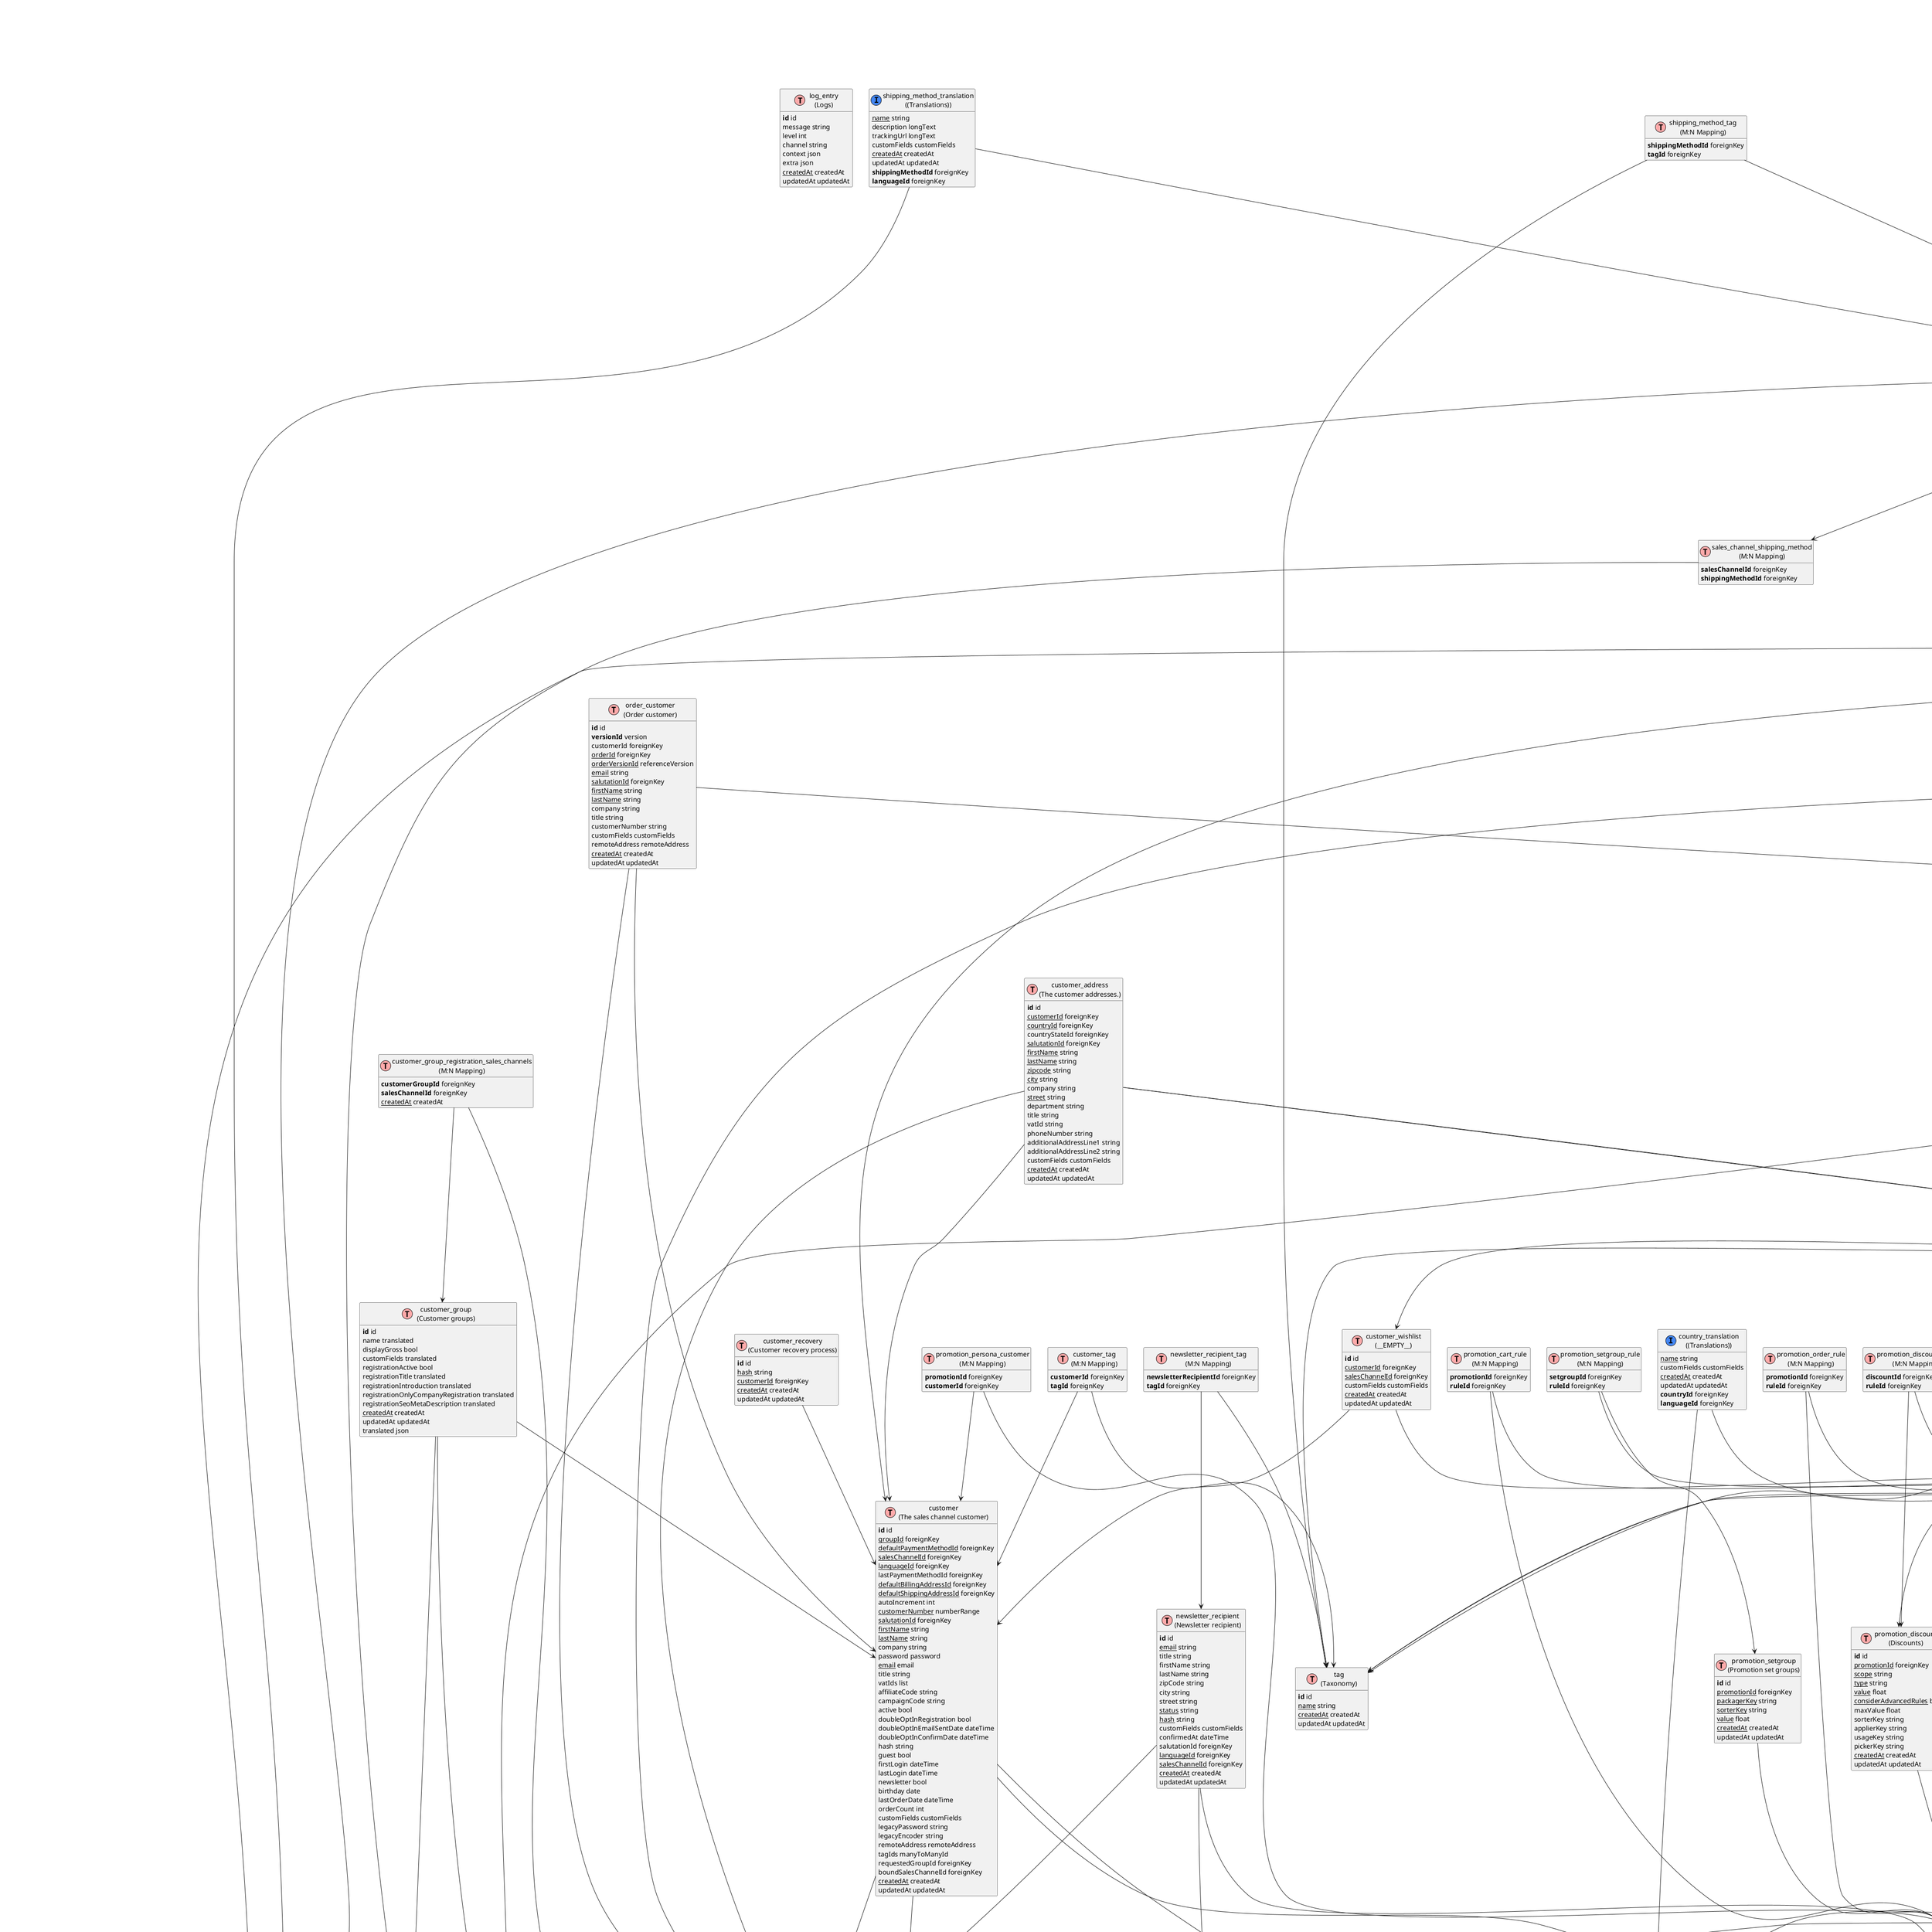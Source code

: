 @startuml
' uncomment the line below if you're using computer with a retina display
' skinparam dpi 300
!define Table(name,desc) class name as "desc" << (T,#FFAAAA) >>
!define ForeignTable(name,desc) class name as "desc" << (T,#ada6a6) >>
!define TranslationTable(name,desc) class name as "desc" << (I,#4286f4) >>
' we use bold for primary key
' green color for unique
' and underscore for not_null
!define primary_key(x) <b>x</b>
!define unique(x) <color:green>x</color>
!define not_null(x) <u>x</u>
' other tags available:
' <i></i>
' <back:COLOR></color>, where color is a color name or html color code
' (#FFAACC)
' see: http://plantuml.com/classes.html#More
hide methods
hide stereotypes
hide empty members
skinparam backgroundColor #FFFFFF

' entities

Table(ShopwareCoreFrameworkLogLogEntryDefinition, "log_entry\n(Logs)") {
   primary_key(id) id
   message string
   level int
   channel string
   context json
   extra json
   not_null(createdAt) createdAt
   updatedAt updatedAt
}
Table(ShopwareCoreFrameworkApiAclRoleAclRoleDefinition, "acl_role\n(Acl role)") {
   primary_key(id) id
   not_null(name) string
   description longText
   not_null(privileges) list
   not_null(createdAt) createdAt
   updatedAt updatedAt
}
Table(ShopwareCoreFrameworkApiAclRoleAclUserRoleDefinition, "acl_user_role\n(M:N Mapping)") {
   primary_key(userId) foreignKey
   primary_key(aclRoleId) foreignKey
   not_null(createdAt) createdAt
   updatedAt updatedAt
}
Table(ShopwareCoreFrameworkAppAppDefinition, "app\n(__EMPTY__)") {
   primary_key(id) id
   not_null(name) string
   not_null(path) string
   author string
   copyright string
   license string
   not_null(active) bool
   not_null(configurable) bool
   privacy string
   not_null(version) string
   iconRaw blob
   icon string
   appSecret string
   modules list
   cookies list
   label translated
   description translated
   privacyPolicyExtensions translated
   not_null(integrationId) foreignKey
   not_null(aclRoleId) foreignKey
   not_null(createdAt) createdAt
   updatedAt updatedAt
   translated json
}
TranslationTable(ShopwareCoreFrameworkAppAggregateAppTranslationAppTranslationDefinition, "app_translation\n((Translations))") {
   not_null(label) string
   description longText
   privacyPolicyExtensions longText
   not_null(createdAt) createdAt
   updatedAt updatedAt
   primary_key(appId) foreignKey
   primary_key(languageId) foreignKey
}
Table(ShopwareCoreFrameworkAppAggregateActionButtonActionButtonDefinition, "app_action_button\n(__EMPTY__)") {
   primary_key(id) id
   not_null(entity) string
   not_null(view) string
   not_null(url) string
   not_null(action) string
   not_null(openNewTab) bool
   label translated
   not_null(appId) foreignKey
   not_null(createdAt) createdAt
   updatedAt updatedAt
   translated json
}
TranslationTable(ShopwareCoreFrameworkAppAggregateActionButtonTranslationActionButtonTranslationDefinition, "app_action_button_translation\n((Translations))") {
   not_null(label) string
   not_null(createdAt) createdAt
   updatedAt updatedAt
   primary_key(appActionButtonId) foreignKey
   primary_key(languageId) foreignKey
}
Table(ShopwareCoreFrameworkAppTemplateTemplateDefinition, "app_template\n(__EMPTY__)") {
   primary_key(id) id
   not_null(template) longText
   not_null(path) string
   not_null(active) bool
   not_null(appId) foreignKey
   not_null(createdAt) createdAt
   updatedAt updatedAt
}
Table(ShopwareCoreSystemCustomFieldCustomFieldDefinition, "custom_field\n(CustomField configuration)") {
   primary_key(id) id
   not_null(name) string
   not_null(type) string
   config json
   active bool
   customFieldSetId foreignKey
   not_null(createdAt) createdAt
   updatedAt updatedAt
}
Table(ShopwareCoreSystemCustomFieldAggregateCustomFieldSetCustomFieldSetDefinition, "custom_field_set\n(CustomField set/group)") {
   primary_key(id) id
   not_null(name) string
   config json
   active bool
   global bool
   position int
   appId foreignKey
   not_null(createdAt) createdAt
   updatedAt updatedAt
}
Table(ShopwareCoreSystemCustomFieldAggregateCustomFieldSetRelationCustomFieldSetRelationDefinition, "custom_field_set_relation\n(Set to entity relation)") {
   primary_key(id) id
   not_null(customFieldSetId) foreignKey
   not_null(entityName) string
   not_null(createdAt) createdAt
   updatedAt updatedAt
}
Table(ShopwareCoreFrameworkEventEventActionEventActionDefinition, "event_action\n(Configurable event handling)") {
   primary_key(id) id
   not_null(eventName) string
   not_null(actionName) string
   config json
   active bool
   title string
   not_null(createdAt) createdAt
   updatedAt updatedAt
}
Table(ShopwareCoreFrameworkEventEventActionAggregateEventActionRuleEventActionRuleDefinition, "event_action_rule\n(M:N Mapping)") {
   primary_key(eventActionId) foreignKey
   primary_key(ruleId) foreignKey
}
Table(ShopwareCoreFrameworkEventEventActionAggregateEventActionSalesChannelEventActionSalesChannelDefinition, "event_action_sales_channel\n(M:N Mapping)") {
   primary_key(eventActionId) foreignKey
   primary_key(salesChannelId) foreignKey
}
Table(ShopwareCoreFrameworkMessageQueueDeadMessageDeadMessageDefinition, "dead_message\n(Failing messages)") {
   primary_key(id) id
   not_null(originalMessageClass) longText
   not_null(serializedOriginalMessage) blob
   not_null(handlerClass) longText
   not_null(encrypted) bool
   not_null(errorCount) int
   not_null(nextExecutionTime) dateTime
   not_null(exception) longText
   not_null(exceptionMessage) longText
   not_null(exceptionFile) longText
   not_null(exceptionLine) int
   scheduledTaskId foreignKey
   not_null(createdAt) createdAt
   updatedAt updatedAt
}
Table(ShopwareCoreFrameworkMessageQueueMessageQueueStatsDefinition, "message_queue_stats\n(Stats)") {
   primary_key(id) id
   not_null(name) string
   not_null(size) int
   not_null(createdAt) createdAt
   updatedAt updatedAt
}
Table(ShopwareCoreFrameworkPluginPluginDefinition, "plugin\n(Plugin)") {
   primary_key(id) id
   not_null(baseClass) string
   not_null(name) string
   composerName string
   not_null(autoload) json
   active bool
   managedByComposer bool
   path string
   author string
   copyright string
   license string
   not_null(version) string
   upgradeVersion string
   installedAt dateTime
   upgradedAt dateTime
   iconRaw blob
   icon string
   label translated
   description translated
   manufacturerLink translated
   supportLink translated
   changelog translated
   customFields translated
   not_null(createdAt) createdAt
   updatedAt updatedAt
   translated json
}
TranslationTable(ShopwareCoreFrameworkPluginAggregatePluginTranslationPluginTranslationDefinition, "plugin_translation\n((Translations))") {
   not_null(label) string
   description longText
   manufacturerLink string
   supportLink string
   changelog json
   customFields customFields
   not_null(createdAt) createdAt
   updatedAt updatedAt
   primary_key(pluginId) foreignKey
   primary_key(languageId) foreignKey
}
Table(ShopwareCoreFrameworkMessageQueueScheduledTaskScheduledTaskDefinition, "scheduled_task\n(Cron job)") {
   primary_key(id) id
   not_null(name) string
   not_null(scheduledTaskClass) string
   not_null(runInterval) int
   not_null(status) string
   lastExecutionTime dateTime
   not_null(nextExecutionTime) dateTime
   not_null(createdAt) createdAt
   updatedAt updatedAt
}
Table(ShopwareCoreSystemLanguageLanguageDefinition, "language\n(Language)") {
   primary_key(id) id
   parentId parentFk
   not_null(localeId) foreignKey
   translationCodeId foreignKey
   not_null(name) string
   customFields customFields
   not_null(createdAt) createdAt
   updatedAt updatedAt
}
Table(ShopwareCoreContentSeoSeoUrlSeoUrlDefinition, "seo_url\n(Seo urls)") {
   primary_key(id) id
   salesChannelId foreignKey
   not_null(languageId) foreignKey
   not_null(foreignKey) id
   not_null(routeName) string
   not_null(pathInfo) string
   not_null(seoPathInfo) string
   isCanonical bool
   isModified bool
   isDeleted bool
   url string
   customFields customFields
   not_null(createdAt) createdAt
   updatedAt updatedAt
}
Table(ShopwareCoreContentSeoSeoUrlTemplateSeoUrlTemplateDefinition, "seo_url_template\n(Template)") {
   primary_key(id) id
   salesChannelId foreignKey
   not_null(entityName) string
   not_null(routeName) string
   template string
   isValid bool
   customFields customFields
   not_null(createdAt) createdAt
   updatedAt updatedAt
}
Table(ShopwareCoreContentSeoMainCategoryMainCategoryDefinition, "main_category\n(Seo main category)") {
   primary_key(id) id
   not_null(productId) foreignKey
   not_null(productVersionId) referenceVersion
   not_null(categoryId) foreignKey
   not_null(categoryVersionId) referenceVersion
   not_null(salesChannelId) foreignKey
   not_null(createdAt) createdAt
   updatedAt updatedAt
}
Table(ShopwareCoreFrameworkWebhookWebhookDefinition, "webhook\n(__EMPTY__)") {
   primary_key(id) id
   not_null(name) string
   not_null(eventName) string
   not_null(url) string
   appId foreignKey
   not_null(createdAt) createdAt
   updatedAt updatedAt
}
Table(ShopwareCoreSystemSalesChannelSalesChannelDefinition, "sales_channel\n(Sales Channel)") {
   primary_key(id) id
   not_null(typeId) foreignKey
   not_null(languageId) foreignKey
   not_null(customerGroupId) foreignKey
   not_null(currencyId) foreignKey
   not_null(paymentMethodId) foreignKey
   not_null(shippingMethodId) foreignKey
   not_null(countryId) foreignKey
   analyticsId foreignKey
   not_null(navigationCategoryId) foreignKey
   not_null(navigationCategoryVersionId) referenceVersion
   navigationCategoryDepth int
   footerCategoryId foreignKey
   footerCategoryVersionId referenceVersion
   serviceCategoryId foreignKey
   serviceCategoryVersionId referenceVersion
   mailHeaderFooterId foreignKey
   hreflangDefaultDomainId foreignKey
   name translated
   shortName string
   taxCalculationType string
   not_null(accessKey) string
   configuration json
   active bool
   hreflangActive bool
   maintenance bool
   maintenanceIpWhitelist list
   customFields translated
   paymentMethodIds manyToManyId
   not_null(createdAt) createdAt
   updatedAt updatedAt
   translated json
}
TranslationTable(ShopwareCoreSystemSalesChannelAggregateSalesChannelTranslationSalesChannelTranslationDefinition, "sales_channel_translation\n((Translations))") {
   not_null(name) string
   customFields customFields
   not_null(createdAt) createdAt
   updatedAt updatedAt
   primary_key(salesChannelId) foreignKey
   primary_key(languageId) foreignKey
}
Table(ShopwareCoreSystemSalesChannelAggregateSalesChannelCountrySalesChannelCountryDefinition, "sales_channel_country\n(M:N Mapping)") {
   primary_key(salesChannelId) foreignKey
   primary_key(countryId) foreignKey
}
Table(ShopwareCoreSystemSalesChannelAggregateSalesChannelCurrencySalesChannelCurrencyDefinition, "sales_channel_currency\n(M:N Mapping)") {
   primary_key(salesChannelId) foreignKey
   primary_key(currencyId) foreignKey
}
Table(ShopwareCoreSystemSalesChannelAggregateSalesChannelDomainSalesChannelDomainDefinition, "sales_channel_domain\n(Domain names of a sales)") {
   primary_key(id) id
   not_null(url) string
   not_null(salesChannelId) foreignKey
   not_null(languageId) foreignKey
   not_null(currencyId) foreignKey
   not_null(snippetSetId) foreignKey
   hreflangUseOnlyLocale bool
   customFields customFields
   not_null(createdAt) createdAt
   updatedAt updatedAt
}
Table(ShopwareCoreSystemSalesChannelAggregateSalesChannelLanguageSalesChannelLanguageDefinition, "sales_channel_language\n(M:N Mapping)") {
   primary_key(salesChannelId) foreignKey
   primary_key(languageId) foreignKey
}
Table(ShopwareCoreSystemSalesChannelAggregateSalesChannelPaymentMethodSalesChannelPaymentMethodDefinition, "sales_channel_payment_method\n(M:N Mapping)") {
   primary_key(salesChannelId) foreignKey
   primary_key(paymentMethodId) foreignKey
}
Table(ShopwareCoreSystemSalesChannelAggregateSalesChannelShippingMethodSalesChannelShippingMethodDefinition, "sales_channel_shipping_method\n(M:N Mapping)") {
   primary_key(salesChannelId) foreignKey
   primary_key(shippingMethodId) foreignKey
}
Table(ShopwareCoreSystemSalesChannelAggregateSalesChannelTypeSalesChannelTypeDefinition, "sales_channel_type\n(Type)") {
   primary_key(id) id
   coverUrl string
   iconName string
   screenshotUrls list
   name translated
   manufacturer translated
   description translated
   descriptionLong translated
   customFields translated
   not_null(createdAt) createdAt
   updatedAt updatedAt
   translated json
}
TranslationTable(ShopwareCoreSystemSalesChannelAggregateSalesChannelTypeTranslationSalesChannelTypeTranslationDefinition, "sales_channel_type_translation\n((Translations))") {
   not_null(name) string
   manufacturer string
   description string
   descriptionLong longText
   customFields customFields
   not_null(createdAt) createdAt
   updatedAt updatedAt
   primary_key(salesChannelTypeId) foreignKey
   primary_key(languageId) foreignKey
}
Table(ShopwareCoreSystemSalesChannelAggregateSalesChannelAnalyticsSalesChannelAnalyticsDefinition, "sales_channel_analytics\n(Sales channel analytics)") {
   primary_key(id) id
   trackingId string
   active bool
   trackOrders bool
   anonymizeIp bool
   not_null(createdAt) createdAt
   updatedAt updatedAt
}
Table(ShopwareCoreSystemCountryCountryDefinition, "country\n(Country)") {
   primary_key(id) id
   name translated
   iso string
   position int
   taxFree bool
   active bool
   shippingAvailable bool
   iso3 string
   displayStateInRegistration bool
   forceStateInRegistration bool
   companyTaxFree bool
   checkVatIdPattern bool
   vatIdPattern string
   customFields translated
   not_null(createdAt) createdAt
   updatedAt updatedAt
   translated json
}
Table(ShopwareCoreSystemCountryAggregateCountryStateCountryStateDefinition, "country_state\n(Country state)") {
   primary_key(id) id
   not_null(countryId) foreignKey
   not_null(shortCode) string
   name translated
   position int
   active bool
   customFields translated
   not_null(createdAt) createdAt
   updatedAt updatedAt
   translated json
}
TranslationTable(ShopwareCoreSystemCountryAggregateCountryStateTranslationCountryStateTranslationDefinition, "country_state_translation\n((Translations))") {
   not_null(name) string
   customFields customFields
   not_null(createdAt) createdAt
   updatedAt updatedAt
   primary_key(countryStateId) foreignKey
   primary_key(languageId) foreignKey
}
TranslationTable(ShopwareCoreSystemCountryAggregateCountryTranslationCountryTranslationDefinition, "country_translation\n((Translations))") {
   not_null(name) string
   customFields customFields
   not_null(createdAt) createdAt
   updatedAt updatedAt
   primary_key(countryId) foreignKey
   primary_key(languageId) foreignKey
}
Table(ShopwareCoreSystemCurrencyCurrencyDefinition, "currency\n(Currency)") {
   primary_key(id) id
   not_null(factor) float
   not_null(symbol) string
   not_null(isoCode) string
   shortName translated
   name translated
   position int
   isSystemDefault bool
   customFields translated
   not_null(itemRounding) cashRoundingConfig
   not_null(totalRounding) cashRoundingConfig
   not_null(createdAt) createdAt
   updatedAt updatedAt
   translated json
}
Table(ShopwareCoreSystemCurrencyAggregateCurrencyCountryRoundingCurrencyCountryRoundingDefinition, "currency_country_rounding\n(__EMPTY__)") {
   primary_key(id) id
   not_null(currencyId) foreignKey
   not_null(countryId) foreignKey
   not_null(itemRounding) cashRoundingConfig
   not_null(totalRounding) cashRoundingConfig
   not_null(createdAt) createdAt
   updatedAt updatedAt
}
TranslationTable(ShopwareCoreSystemCurrencyAggregateCurrencyTranslationCurrencyTranslationDefinition, "currency_translation\n((Translations))") {
   not_null(shortName) string
   not_null(name) string
   customFields customFields
   not_null(createdAt) createdAt
   updatedAt updatedAt
   primary_key(currencyId) foreignKey
   primary_key(languageId) foreignKey
}
Table(ShopwareCoreSystemLocaleLocaleDefinition, "locale\n(A locale)") {
   primary_key(id) id
   not_null(code) string
   name translated
   territory translated
   customFields translated
   not_null(createdAt) createdAt
   updatedAt updatedAt
   translated json
}
TranslationTable(ShopwareCoreSystemLocaleAggregateLocaleTranslationLocaleTranslationDefinition, "locale_translation\n((Translations))") {
   not_null(name) string
   not_null(territory) string
   customFields customFields
   not_null(createdAt) createdAt
   updatedAt updatedAt
   primary_key(localeId) foreignKey
   primary_key(languageId) foreignKey
}
Table(ShopwareCoreSystemSnippetAggregateSnippetSetSnippetSetDefinition, "snippet_set\n(Sets of snippets)") {
   primary_key(id) id
   not_null(name) string
   not_null(baseFile) string
   not_null(iso) string
   customFields customFields
   not_null(createdAt) createdAt
   updatedAt updatedAt
}
Table(ShopwareCoreSystemSnippetSnippetDefinition, "snippet\n(Translation Strings)") {
   primary_key(id) id
   not_null(setId) foreignKey
   not_null(translationKey) string
   not_null(value) longText
   not_null(author) string
   customFields customFields
   not_null(createdAt) createdAt
   updatedAt updatedAt
}
Table(ShopwareCoreSystemSalutationSalutationDefinition, "salutation\n(Salutation configuration)") {
   primary_key(id) id
   not_null(salutationKey) string
   displayName translated
   letterName translated
   not_null(createdAt) createdAt
   updatedAt updatedAt
   translated json
}
TranslationTable(ShopwareCoreSystemSalutationAggregateSalutationTranslationSalutationTranslationDefinition, "salutation_translation\n((Translations))") {
   not_null(displayName) string
   not_null(letterName) string
   not_null(createdAt) createdAt
   updatedAt updatedAt
   primary_key(salutationId) foreignKey
   primary_key(languageId) foreignKey
}
Table(ShopwareCoreSystemTaxTaxDefinition, "tax\n(Available tax settings)") {
   primary_key(id) id
   not_null(taxRate) float
   not_null(name) string
   not_null(position) int
   customFields customFields
   not_null(createdAt) createdAt
   updatedAt updatedAt
}
Table(ShopwareCoreSystemTaxAggregateTaxRuleTaxRuleDefinition, "tax_rule\n(Tax rules)") {
   primary_key(id) id
   not_null(taxRuleTypeId) foreignKey
   not_null(countryId) foreignKey
   not_null(taxRate) float
   data json
   not_null(taxId) foreignKey
   not_null(createdAt) createdAt
   updatedAt updatedAt
}
Table(ShopwareCoreSystemTaxAggregateTaxRuleTypeTaxRuleTypeDefinition, "tax_rule_type\n(Tax rule types)") {
   primary_key(id) id
   not_null(technicalName) string
   not_null(position) int
   typeName translated
   not_null(createdAt) createdAt
   updatedAt updatedAt
   translated json
}
TranslationTable(ShopwareCoreSystemTaxAggregateTaxRuleTypeTranslationTaxRuleTypeTranslationDefinition, "tax_rule_type_translation\n((Translations))") {
   not_null(typeName) string
   not_null(createdAt) createdAt
   updatedAt updatedAt
   primary_key(taxRuleTypeId) foreignKey
   primary_key(languageId) foreignKey
}
Table(ShopwareCoreSystemUnitUnitDefinition, "unit\n(Measuring unit)") {
   primary_key(id) id
   shortCode translated
   name translated
   customFields translated
   not_null(createdAt) createdAt
   updatedAt updatedAt
   translated json
}
TranslationTable(ShopwareCoreSystemUnitAggregateUnitTranslationUnitTranslationDefinition, "unit_translation\n((Translations))") {
   not_null(shortCode) string
   not_null(name) string
   customFields customFields
   not_null(createdAt) createdAt
   updatedAt updatedAt
   primary_key(unitId) foreignKey
   primary_key(languageId) foreignKey
}
Table(ShopwareCoreSystemUserUserDefinition, "user\n(Administration/ Management Account user)") {
   primary_key(id) id
   not_null(localeId) foreignKey
   avatarId foreignKey
   not_null(username) string
   not_null(password) password
   not_null(firstName) string
   not_null(lastName) string
   title string
   not_null(email) string
   active bool
   admin bool
   lastUpdatedPasswordAt dateTime
   customFields customFields
   storeToken string
   not_null(createdAt) createdAt
   updatedAt updatedAt
}
Table(ShopwareCoreSystemUserAggregateUserConfigUserConfigDefinition, "user_config\n(User Config)") {
   primary_key(id) id
   not_null(userId) foreignKey
   not_null(key) string
   value json
   not_null(createdAt) createdAt
   updatedAt updatedAt
}
Table(ShopwareCoreSystemUserAggregateUserAccessKeyUserAccessKeyDefinition, "user_access_key\n(oAuth access key)") {
   primary_key(id) id
   not_null(userId) foreignKey
   not_null(accessKey) string
   not_null(secretAccessKey) password
   writeAccess bool
   lastUsageAt dateTime
   customFields customFields
   not_null(createdAt) createdAt
   updatedAt updatedAt
}
Table(ShopwareCoreSystemUserAggregateUserRecoveryUserRecoveryDefinition, "user_recovery\n(User / Account recovery process)") {
   primary_key(id) id
   not_null(hash) string
   not_null(userId) foreignKey
   not_null(createdAt) createdAt
   updatedAt updatedAt
}
Table(ShopwareCoreSystemIntegrationIntegrationDefinition, "integration\n(O-Auth integration)") {
   primary_key(id) id
   not_null(label) string
   not_null(accessKey) string
   not_null(secretAccessKey) password
   writeAccess bool
   lastUsageAt dateTime
   admin bool
   customFields customFields
   not_null(createdAt) createdAt
   updatedAt updatedAt
}
Table(ShopwareCoreSystemIntegrationAggregateIntegrationRoleIntegrationRoleDefinition, "integration_role\n(M:N Mapping)") {
   primary_key(integrationId) foreignKey
   primary_key(aclRoleId) foreignKey
}
Table(ShopwareCoreSystemStateMachineStateMachineDefinition, "state_machine\n(State machine)") {
   primary_key(id) id
   not_null(technicalName) string
   name translated
   customFields translated
   initialStateId foreignKey
   not_null(createdAt) createdAt
   updatedAt updatedAt
   translated json
}
TranslationTable(ShopwareCoreSystemStateMachineStateMachineTranslationDefinition, "state_machine_translation\n((Translations))") {
   not_null(name) string
   customFields customFields
   not_null(createdAt) createdAt
   updatedAt updatedAt
   primary_key(stateMachineId) foreignKey
   primary_key(languageId) foreignKey
}
Table(ShopwareCoreSystemStateMachineAggregationStateMachineStateStateMachineStateDefinition, "state_machine_state\n(State)") {
   primary_key(id) id
   not_null(technicalName) string
   name translated
   not_null(stateMachineId) foreignKey
   customFields translated
   not_null(createdAt) createdAt
   updatedAt updatedAt
   translated json
}
TranslationTable(ShopwareCoreSystemStateMachineAggregationStateMachineStateStateMachineStateTranslationDefinition, "state_machine_state_translation\n((Translations))") {
   not_null(name) string
   customFields customFields
   not_null(createdAt) createdAt
   updatedAt updatedAt
   primary_key(stateMachineStateId) foreignKey
   primary_key(languageId) foreignKey
}
Table(ShopwareCoreSystemStateMachineAggregationStateMachineTransitionStateMachineTransitionDefinition, "state_machine_transition\n(State transition)") {
   primary_key(id) id
   not_null(actionName) string
   not_null(stateMachineId) foreignKey
   not_null(fromStateId) foreignKey
   not_null(toStateId) foreignKey
   customFields customFields
   not_null(createdAt) createdAt
   updatedAt updatedAt
}
Table(ShopwareCoreSystemStateMachineAggregationStateMachineHistoryStateMachineHistoryDefinition, "state_machine_history\n(State transition history)") {
   primary_key(id) id
   not_null(stateMachineId) foreignKey
   not_null(entityName) string
   not_null(entityId) json
   not_null(fromStateId) foreignKey
   not_null(toStateId) foreignKey
   transitionActionName string
   userId foreignKey
   not_null(createdAt) createdAt
   updatedAt updatedAt
}
Table(ShopwareCoreSystemSystemConfigSystemConfigDefinition, "system_config\n(System configuration)") {
   primary_key(id) id
   not_null(configurationKey) string
   not_null(configurationValue) configurationValue
   salesChannelId foreignKey
   not_null(createdAt) createdAt
   updatedAt updatedAt
}
Table(ShopwareCoreSystemNumberRangeNumberRangeDefinition, "number_range\n(Number range)") {
   primary_key(id) id
   not_null(typeId) foreignKey
   not_null(global) bool
   name translated
   description translated
   not_null(pattern) string
   not_null(start) int
   customFields translated
   not_null(createdAt) createdAt
   updatedAt updatedAt
   translated json
}
Table(ShopwareCoreSystemNumberRangeAggregateNumberRangeSalesChannelNumberRangeSalesChannelDefinition, "number_range_sales_channel\n(M:N Mapping)") {
   primary_key(id) id
   not_null(numberRangeId) foreignKey
   not_null(salesChannelId) foreignKey
   numberRangeTypeId foreignKey
   not_null(createdAt) createdAt
   updatedAt updatedAt
}
Table(ShopwareCoreSystemNumberRangeAggregateNumberRangeStateNumberRangeStateDefinition, "number_range_state\n(Current number range max value)") {
   primary_key(id) id
   not_null(numberRangeId) foreignKey
   not_null(lastValue) int
   not_null(createdAt) createdAt
   updatedAt updatedAt
}
Table(ShopwareCoreSystemNumberRangeAggregateNumberRangeTypeNumberRangeTypeDefinition, "number_range_type\n(Type)") {
   primary_key(id) id
   technicalName string
   typeName translated
   not_null(global) bool
   customFields translated
   not_null(createdAt) createdAt
   updatedAt updatedAt
   translated json
}
TranslationTable(ShopwareCoreSystemNumberRangeAggregateNumberRangeTypeTranslationNumberRangeTypeTranslationDefinition, "number_range_type_translation\n((Translations))") {
   not_null(typeName) string
   customFields customFields
   not_null(createdAt) createdAt
   updatedAt updatedAt
   primary_key(numberRangeTypeId) foreignKey
   primary_key(languageId) foreignKey
}
TranslationTable(ShopwareCoreSystemNumberRangeAggregateNumberRangeTranslationNumberRangeTranslationDefinition, "number_range_translation\n((Translations))") {
   not_null(name) string
   description string
   customFields customFields
   not_null(createdAt) createdAt
   updatedAt updatedAt
   primary_key(numberRangeId) foreignKey
   primary_key(languageId) foreignKey
}
Table(ShopwareCoreSystemTagTagDefinition, "tag\n(Taxonomy)") {
   primary_key(id) id
   not_null(name) string
   not_null(createdAt) createdAt
   updatedAt updatedAt
}
Table(ShopwareCoreContentCategoryCategoryDefinition, "category\n(Category tree)") {
   primary_key(id) id
   primary_key(versionId) version
   parentId parentFk
   not_null(parentVersionId) referenceVersion
   afterCategoryId foreignKey
   not_null(afterCategoryVersionId) referenceVersion
   mediaId foreignKey
   not_null(displayNestedProducts) bool
   autoIncrement int
   breadcrumb translated
   level treeLevel
   path treePath
   childCount childCount
   not_null(type) string
   not_null(productAssignmentType) string
   visible bool
   active bool
   name translated
   customFields translated
   slotConfig translated
   externalLink translated
   description translated
   metaTitle translated
   metaDescription translated
   keywords translated
   cmsPageId foreignKey
   productStreamId foreignKey
   not_null(createdAt) createdAt
   updatedAt updatedAt
   translated json
}
TranslationTable(ShopwareCoreContentCategoryAggregateCategoryTranslationCategoryTranslationDefinition, "category_translation\n((Translations))") {
   not_null(name) string
   breadcrumb list
   slotConfig json
   externalLink string
   description longText
   metaTitle longText
   metaDescription longText
   keywords longText
   customFields customFields
   not_null(createdAt) createdAt
   updatedAt updatedAt
   primary_key(categoryId) foreignKey
   primary_key(languageId) foreignKey
   primary_key(categoryVersionId) referenceVersion
}
Table(ShopwareCoreContentCategoryAggregateCategoryTagCategoryTagDefinition, "category_tag\n(M:N Mapping)") {
   primary_key(categoryId) foreignKey
   primary_key(categoryVersionId) referenceVersion
   primary_key(tagId) foreignKey
}
Table(ShopwareCoreContentMediaMediaDefinition, "media\n(Media / Files)") {
   primary_key(id) id
   userId foreignKey
   mediaFolderId foreignKey
   mimeType string
   fileExtension string
   uploadedAt dateTime
   fileName longText
   fileSize int
   mediaTypeRaw blob
   metaData json
   mediaType json
   alt translated
   title translated
   url string
   hasFile bool
   private bool
   customFields translated
   thumbnailsRo blob
   not_null(createdAt) createdAt
   updatedAt updatedAt
   translated json
}
Table(ShopwareCoreContentMediaAggregateMediaDefaultFolderMediaDefaultFolderDefinition, "media_default_folder\n(Default folders)") {
   primary_key(id) id
   not_null(associationFields) list
   not_null(entity) string
   customFields customFields
   not_null(createdAt) createdAt
   updatedAt updatedAt
}
Table(ShopwareCoreContentMediaAggregateMediaThumbnailMediaThumbnailDefinition, "media_thumbnail\n(Generated Thumbnail)") {
   primary_key(id) id
   not_null(mediaId) foreignKey
   not_null(width) int
   not_null(height) int
   url string
   customFields customFields
   not_null(createdAt) createdAt
   updatedAt updatedAt
}
TranslationTable(ShopwareCoreContentMediaAggregateMediaTranslationMediaTranslationDefinition, "media_translation\n((Translations))") {
   title string
   alt longText
   customFields customFields
   not_null(createdAt) createdAt
   updatedAt updatedAt
   primary_key(mediaId) foreignKey
   primary_key(languageId) foreignKey
}
Table(ShopwareCoreContentMediaAggregateMediaFolderMediaFolderDefinition, "media_folder\n(Folder structure)") {
   primary_key(id) id
   useParentConfiguration bool
   not_null(configurationId) foreignKey
   defaultFolderId foreignKey
   parentId parentFk
   childCount childCount
   not_null(name) string
   customFields customFields
   not_null(createdAt) createdAt
   updatedAt updatedAt
}
Table(ShopwareCoreContentMediaAggregateMediaThumbnailSizeMediaThumbnailSizeDefinition, "media_thumbnail_size\n(Generated Thumbnails)") {
   primary_key(id) id
   not_null(width) int
   not_null(height) int
   customFields customFields
   not_null(createdAt) createdAt
   updatedAt updatedAt
}
Table(ShopwareCoreContentMediaAggregateMediaFolderConfigurationMediaFolderConfigurationDefinition, "media_folder_configuration\n(Configuration)") {
   primary_key(id) id
   createThumbnails bool
   keepAspectRatio bool
   thumbnailQuality int
   private bool
   noAssociation bool
   mediaThumbnailSizesRo blob
   customFields customFields
   not_null(createdAt) createdAt
   updatedAt updatedAt
}
Table(ShopwareCoreContentMediaAggregateMediaFolderConfigurationMediaThumbnailSizeMediaFolderConfigurationMediaThumbnailSizeDefinition, "media_folder_configuration_media_thumbnail_size\n(M:N Mapping)") {
   primary_key(mediaFolderConfigurationId) foreignKey
   primary_key(mediaThumbnailSizeId) foreignKey
}
Table(ShopwareCoreContentMediaAggregateMediaTagMediaTagDefinition, "media_tag\n(M:N Mapping)") {
   primary_key(mediaId) foreignKey
   primary_key(tagId) foreignKey
}
Table(ShopwareCoreContentProductProductDefinition, "product\n(Product)") {
   primary_key(id) id
   primary_key(versionId) version
   parentId parentFk
   not_null(parentVersionId) referenceVersion
   manufacturerId foreignKey
   not_null(productManufacturerVersionId) referenceVersion
   unitId foreignKey
   not_null(taxId) foreignKey
   coverId foreignKey
   productMediaVersionId referenceVersion
   deliveryTimeId foreignKey
   featureSetId foreignKey
   not_null(price) price
   not_null(productNumber) numberRange
   not_null(stock) int
   restockTime int
   autoIncrement int
   active bool
   availableStock int
   available bool
   isCloseout bool
   variation list
   displayGroup string
   configuratorGroupConfig json
   mainVariantId foreignKey
   variantRestrictions json
   manufacturerNumber string
   ean string
   purchaseSteps int
   maxPurchase int
   minPurchase int
   purchaseUnit float
   referenceUnit float
   shippingFree bool
   purchasePrices price
   markAsTopseller bool
   weight float
   width float
   height float
   length float
   releaseDate dateTime
   ratingAverage float
   categoryTree list
   propertyIds manyToManyId
   optionIds manyToManyId
   tagIds manyToManyId
   listingPrices priceRulesJson
   childCount childCount
   blacklistIds blacklistRule
   whitelistIds whitelistRule
   customFieldSetSelectionActive bool
   sales int
   metaDescription translated
   name translated
   keywords translated
   description translated
   metaTitle translated
   packUnit translated
   packUnitPlural translated
   customFields translated
   customSearchKeywords translated
   canonicalProductId foreignKey
   not_null(createdAt) createdAt
   updatedAt updatedAt
   translated json
}
Table(ShopwareCoreContentProductAggregateProductCategoryProductCategoryDefinition, "product_category\n(M:N Mapping)") {
   primary_key(productId) foreignKey
   primary_key(productVersionId) referenceVersion
   primary_key(categoryId) foreignKey
   primary_key(categoryVersionId) referenceVersion
}
Table(ShopwareCoreContentProductAggregateProductCustomFieldSetProductCustomFieldSetDefinition, "product_custom_field_set\n(M:N Mapping)") {
   primary_key(productId) foreignKey
   primary_key(customFieldSetId) foreignKey
   primary_key(productVersionId) referenceVersion
}
Table(ShopwareCoreContentProductAggregateProductTagProductTagDefinition, "product_tag\n(M:N Mapping)") {
   primary_key(productId) foreignKey
   primary_key(productVersionId) referenceVersion
   primary_key(tagId) foreignKey
}
Table(ShopwareCoreContentProductAggregateProductConfiguratorSettingProductConfiguratorSettingDefinition, "product_configurator_setting\n(The root product configurator.)") {
   primary_key(id) id
   primary_key(versionId) version
   not_null(productId) foreignKey
   not_null(productVersionId) referenceVersion
   mediaId foreignKey
   not_null(optionId) foreignKey
   price json
   position int
   customFields customFields
   not_null(createdAt) createdAt
   updatedAt updatedAt
}
Table(ShopwareCoreContentProductAggregateProductPriceProductPriceDefinition, "product_price\n(Staggered pricing)") {
   primary_key(id) id
   primary_key(versionId) version
   not_null(productId) foreignKey
   not_null(productVersionId) referenceVersion
   not_null(ruleId) foreignKey
   not_null(price) price
   not_null(quantityStart) int
   quantityEnd int
   customFields customFields
   not_null(createdAt) createdAt
   updatedAt updatedAt
}
Table(ShopwareCoreContentProductAggregateProductPropertyProductPropertyDefinition, "product_property\n(M:N Mapping)") {
   primary_key(productId) foreignKey
   not_null(productVersionId) referenceVersion
   primary_key(optionId) foreignKey
}
Table(ShopwareCoreContentProductAggregateProductSearchKeywordProductSearchKeywordDefinition, "product_search_keyword\n(Search keywords)") {
   primary_key(id) id
   primary_key(versionId) version
   not_null(languageId) foreignKey
   not_null(productId) foreignKey
   not_null(productVersionId) referenceVersion
   not_null(keyword) string
   not_null(ranking) float
   not_null(createdAt) createdAt
   updatedAt updatedAt
}
Table(ShopwareCoreContentProductAggregateProductKeywordDictionaryProductKeywordDictionaryDefinition, "product_keyword_dictionary\n(Search dictionary)") {
   primary_key(id) id
   not_null(languageId) foreignKey
   not_null(keyword) string
   reversed string
}
Table(ShopwareCoreContentProductAggregateProductReviewProductReviewDefinition, "product_review\n(Product reviews)") {
   primary_key(id) id
   not_null(productId) foreignKey
   not_null(productVersionId) referenceVersion
   customerId foreignKey
   not_null(salesChannelId) foreignKey
   not_null(languageId) foreignKey
   externalUser string
   externalEmail string
   not_null(title) string
   not_null(content) longText
   points float
   status bool
   comment longText
   not_null(createdAt) createdAt
   updatedAt updatedAt
}
Table(ShopwareCoreContentProductAggregateProductManufacturerProductManufacturerDefinition, "product_manufacturer\n(Manufacturer)") {
   primary_key(id) id
   primary_key(versionId) version
   mediaId foreignKey
   link string
   name translated
   description translated
   customFields translated
   not_null(createdAt) createdAt
   updatedAt updatedAt
   translated json
}
TranslationTable(ShopwareCoreContentProductAggregateProductManufacturerTranslationProductManufacturerTranslationDefinition, "product_manufacturer_translation\n((Translations))") {
   not_null(name) string
   description longText
   customFields customFields
   not_null(createdAt) createdAt
   updatedAt updatedAt
   primary_key(productManufacturerId) foreignKey
   primary_key(languageId) foreignKey
   primary_key(productManufacturerVersionId) referenceVersion
}
Table(ShopwareCoreContentProductAggregateProductMediaProductMediaDefinition, "product_media\n(Product media/images)") {
   primary_key(id) id
   primary_key(versionId) version
   not_null(productId) foreignKey
   not_null(productVersionId) referenceVersion
   not_null(mediaId) foreignKey
   position int
   customFields customFields
   not_null(createdAt) createdAt
   updatedAt updatedAt
}
TranslationTable(ShopwareCoreContentProductAggregateProductTranslationProductTranslationDefinition, "product_translation\n((Translations))") {
   metaDescription string
   not_null(name) string
   keywords longText
   description longText
   metaTitle string
   packUnit string
   packUnitPlural string
   customSearchKeywords list
   customFields customFields
   not_null(createdAt) createdAt
   updatedAt updatedAt
   primary_key(productId) foreignKey
   primary_key(languageId) foreignKey
   primary_key(productVersionId) referenceVersion
}
Table(ShopwareCoreContentProductAggregateProductOptionProductOptionDefinition, "product_option\n(M:N Mapping)") {
   primary_key(productId) foreignKey
   not_null(productVersionId) referenceVersion
   primary_key(optionId) foreignKey
}
Table(ShopwareCoreContentProductAggregateProductCategoryTreeProductCategoryTreeDefinition, "product_category_tree\n(M:N Mapping)") {
   primary_key(productId) foreignKey
   primary_key(productVersionId) referenceVersion
   primary_key(categoryId) foreignKey
   primary_key(categoryVersionId) referenceVersion
}
Table(ShopwareCoreContentProductAggregateProductCrossSellingProductCrossSellingDefinition, "product_cross_selling\n(Cross selling products)") {
   primary_key(id) id
   not_null(name) translated
   not_null(position) int
   sortBy string
   sortDirection string
   not_null(type) string
   active bool
   limit int
   not_null(productId) foreignKey
   not_null(productVersionId) referenceVersion
   productStreamId foreignKey
   not_null(createdAt) createdAt
   updatedAt updatedAt
   translated json
}
TranslationTable(ShopwareCoreContentProductAggregateProductCrossSellingTranslationProductCrossSellingTranslationDefinition, "product_cross_selling_translation\n((Translations))") {
   not_null(name) string
   not_null(createdAt) createdAt
   updatedAt updatedAt
   primary_key(productCrossSellingId) foreignKey
   primary_key(languageId) foreignKey
}
Table(ShopwareCoreContentProductAggregateProductCrossSellingAssignedProductsProductCrossSellingAssignedProductsDefinition, "product_cross_selling_assigned_products\n(Assigned Cross selling products)") {
   primary_key(id) id
   not_null(crossSellingId) foreignKey
   not_null(productId) foreignKey
   primary_key(productVersionId) referenceVersion
   position int
   not_null(createdAt) createdAt
   updatedAt updatedAt
}
Table(ShopwareCoreContentProductAggregateProductFeatureSetProductFeatureSetDefinition, "product_feature_set\n(Product feature sets)") {
   primary_key(id) id
   name translated
   description translated
   features json
   not_null(createdAt) createdAt
   updatedAt updatedAt
   translated json
}
TranslationTable(ShopwareCoreContentProductAggregateProductFeatureSetTranslationProductFeatureSetTranslationDefinition, "product_feature_set_translation\n((Translations))") {
   not_null(name) string
   description string
   not_null(createdAt) createdAt
   updatedAt updatedAt
   primary_key(productFeatureSetId) foreignKey
   primary_key(languageId) foreignKey
}
Table(ShopwareCoreContentProductSalesChannelSortingProductSortingDefinition, "product_sorting\n(Product sorting)") {
   primary_key(id) id
   locked writeLockIndicator
   not_null(key) string
   not_null(priority) int
   not_null(active) bool
   not_null(fields) json
   label translated
   not_null(createdAt) createdAt
   updatedAt updatedAt
   translated json
}
TranslationTable(ShopwareCoreContentProductSalesChannelSortingProductSortingTranslationDefinition, "product_sorting_translation\n((Translations))") {
   not_null(label) string
   not_null(createdAt) createdAt
   updatedAt updatedAt
   primary_key(productSortingId) foreignKey
   primary_key(languageId) foreignKey
}
Table(ShopwareCoreContentProductAggregateProductVisibilityProductVisibilityDefinition, "product_visibility\n(Visibility in sales channels)") {
   primary_key(id) id
   not_null(productId) foreignKey
   not_null(productVersionId) referenceVersion
   not_null(salesChannelId) foreignKey
   not_null(visibility) int
   not_null(createdAt) createdAt
   updatedAt updatedAt
}
Table(ShopwareCoreSystemDeliveryTimeDeliveryTimeDefinition, "delivery_time\n(Delivery time)") {
   primary_key(id) id
   not_null(name) translated
   not_null(min) int
   not_null(max) int
   not_null(unit) string
   customFields translated
   not_null(createdAt) createdAt
   updatedAt updatedAt
   translated json
}
Table(ShopwareCoreContentNewsletterAggregateNewsletterRecipientNewsletterRecipientDefinition, "newsletter_recipient\n(Newsletter recipient)") {
   primary_key(id) id
   not_null(email) string
   title string
   firstName string
   lastName string
   zipCode string
   city string
   street string
   not_null(status) string
   not_null(hash) string
   customFields customFields
   confirmedAt dateTime
   salutationId foreignKey
   not_null(languageId) foreignKey
   not_null(salesChannelId) foreignKey
   not_null(createdAt) createdAt
   updatedAt updatedAt
}
Table(ShopwareCoreContentNewsletterAggregateNewsletterRecipientTagNewsletterRecipientTagDefinition, "newsletter_recipient_tag\n(M:N Mapping)") {
   primary_key(newsletterRecipientId) foreignKey
   primary_key(tagId) foreignKey
}
Table(ShopwareCoreContentRuleRuleDefinition, "rule\n(Rule)") {
   primary_key(id) id
   not_null(name) string
   not_null(priority) int
   description longText
   payload blob
   invalid bool
   customFields customFields
   moduleTypes json
   not_null(createdAt) createdAt
   updatedAt updatedAt
}
Table(ShopwareCoreContentRuleAggregateRuleConditionRuleConditionDefinition, "rule_condition\n(Rule condition)") {
   primary_key(id) id
   type string
   not_null(ruleId) foreignKey
   parentId parentFk
   value json
   position int
   customFields customFields
   not_null(createdAt) createdAt
   updatedAt updatedAt
}
Table(ShopwareCoreContentProductStreamProductStreamDefinition, "product_stream\n(Product streams)") {
   primary_key(id) id
   apiFilter json
   invalid bool
   name translated
   description translated
   customFields translated
   not_null(createdAt) createdAt
   updatedAt updatedAt
   translated json
}
TranslationTable(ShopwareCoreContentProductStreamAggregateProductStreamTranslationProductStreamTranslationDefinition, "product_stream_translation\n((Translations))") {
   not_null(name) string
   description longText
   customFields customFields
   not_null(createdAt) createdAt
   updatedAt updatedAt
   primary_key(productStreamId) foreignKey
   primary_key(languageId) foreignKey
}
Table(ShopwareCoreContentProductStreamAggregateProductStreamFilterProductStreamFilterDefinition, "product_stream_filter\n(A Product stream filter term)") {
   primary_key(id) id
   not_null(productStreamId) foreignKey
   parentId parentFk
   not_null(type) string
   field string
   operator string
   value longText
   parameters json
   position int
   customFields customFields
   not_null(createdAt) createdAt
   updatedAt updatedAt
}
Table(ShopwareCoreContentProductExportProductExportDefinition, "product_export\n(Product exports)") {
   primary_key(id) id
   not_null(productStreamId) foreignKey
   not_null(storefrontSalesChannelId) foreignKey
   not_null(salesChannelId) foreignKey
   not_null(salesChannelDomainId) foreignKey
   not_null(currencyId) foreignKey
   not_null(fileName) string
   not_null(accessKey) string
   not_null(encoding) string
   not_null(fileFormat) string
   includeVariants bool
   not_null(generateByCronjob) bool
   generatedAt dateTime
   not_null(interval) int
   headerTemplate longText
   bodyTemplate longText
   footerTemplate longText
   pausedSchedule bool
   not_null(createdAt) createdAt
   updatedAt updatedAt
}
Table(ShopwareCoreContentPropertyPropertyGroupDefinition, "property_group\n(Property Group)") {
   primary_key(id) id
   name translated
   description translated
   not_null(displayType) string
   not_null(sortingType) string
   filterable bool
   visibleOnProductDetailPage bool
   position translated
   customFields translated
   not_null(createdAt) createdAt
   updatedAt updatedAt
   translated json
}
Table(ShopwareCoreContentPropertyAggregatePropertyGroupOptionPropertyGroupOptionDefinition, "property_group_option\n(Property option)") {
   primary_key(id) id
   not_null(groupId) foreignKey
   name translated
   position translated
   colorHexCode string
   mediaId foreignKey
   customFields translated
   not_null(createdAt) createdAt
   updatedAt updatedAt
   translated json
}
TranslationTable(ShopwareCoreContentPropertyAggregatePropertyGroupOptionTranslationPropertyGroupOptionTranslationDefinition, "property_group_option_translation\n((Translations))") {
   not_null(name) string
   position int
   customFields customFields
   not_null(createdAt) createdAt
   updatedAt updatedAt
   primary_key(propertyGroupOptionId) foreignKey
   primary_key(languageId) foreignKey
}
TranslationTable(ShopwareCoreContentPropertyAggregatePropertyGroupTranslationPropertyGroupTranslationDefinition, "property_group_translation\n((Translations))") {
   not_null(name) string
   description longText
   position int
   customFields customFields
   not_null(createdAt) createdAt
   updatedAt updatedAt
   primary_key(propertyGroupId) foreignKey
   primary_key(languageId) foreignKey
}
Table(ShopwareCoreContentCmsCmsPageDefinition, "cms_page\n(Content Page)") {
   primary_key(id) id
   name translated
   not_null(type) string
   entity string
   config json
   previewMediaId foreignKey
   customFields translated
   locked writeLockIndicator
   not_null(createdAt) createdAt
   updatedAt updatedAt
   translated json
}
TranslationTable(ShopwareCoreContentCmsAggregateCmsPageTranslationCmsPageTranslationDefinition, "cms_page_translation\n((Translations))") {
   not_null(name) string
   customFields customFields
   not_null(createdAt) createdAt
   updatedAt updatedAt
   primary_key(cmsPageId) foreignKey
   primary_key(languageId) foreignKey
}
Table(ShopwareCoreContentCmsAggregateCmsSectionCmsSectionDefinition, "cms_section\n(Content Section)") {
   primary_key(id) id
   not_null(position) int
   not_null(type) string
   locked writeLockIndicator
   name string
   sizingMode string
   mobileBehavior string
   backgroundColor string
   backgroundMediaId foreignKey
   backgroundMediaMode string
   cssClass string
   not_null(pageId) foreignKey
   customFields customFields
   not_null(createdAt) createdAt
   updatedAt updatedAt
}
Table(ShopwareCoreContentCmsAggregateCmsBlockCmsBlockDefinition, "cms_block\n(Content Block)") {
   primary_key(id) id
   not_null(position) int
   not_null(type) string
   locked writeLockIndicator
   name string
   sectionPosition string
   marginTop string
   marginBottom string
   marginLeft string
   marginRight string
   backgroundColor string
   backgroundMediaId foreignKey
   backgroundMediaMode string
   cssClass string
   not_null(sectionId) foreignKey
   customFields customFields
   not_null(createdAt) createdAt
   updatedAt updatedAt
}
Table(ShopwareCoreContentCmsAggregateCmsSlotCmsSlotDefinition, "cms_slot\n(Content Slot)") {
   primary_key(id) id
   primary_key(versionId) version
   not_null(type) string
   not_null(slot) string
   locked writeLockIndicator
   config translated
   customFields translated
   data json
   not_null(blockId) foreignKey
   not_null(createdAt) createdAt
   updatedAt updatedAt
   translated json
}
TranslationTable(ShopwareCoreContentCmsAggregateCmsSlotTranslationCmsSlotTranslationDefinition, "cms_slot_translation\n((Translations))") {
   config configurationValue
   customFields customFields
   not_null(createdAt) createdAt
   updatedAt updatedAt
   primary_key(cmsSlotId) foreignKey
   primary_key(languageId) foreignKey
   primary_key(cmsSlotVersionId) referenceVersion
}
Table(ShopwareCoreContentMailTemplateMailTemplateDefinition, "mail_template\n(Mail Template)") {
   primary_key(id) id
   not_null(mailTemplateTypeId) foreignKey
   systemDefault bool
   senderName translated
   description translated
   subject translated
   contentHtml translated
   contentPlain translated
   customFields translated
   not_null(createdAt) createdAt
   updatedAt updatedAt
   translated json
}
TranslationTable(ShopwareCoreContentMailTemplateAggregateMailTemplateTranslationMailTemplateTranslationDefinition, "mail_template_translation\n((Translations))") {
   senderName string
   description longText
   not_null(subject) string
   not_null(contentHtml) longText
   not_null(contentPlain) longText
   customFields customFields
   not_null(createdAt) createdAt
   updatedAt updatedAt
   primary_key(mailTemplateId) foreignKey
   primary_key(languageId) foreignKey
}
Table(ShopwareCoreContentMailTemplateAggregateMailTemplateTypeMailTemplateTypeDefinition, "mail_template_type\n(Type)") {
   primary_key(id) id
   name translated
   not_null(technicalName) string
   availableEntities json
   customFields translated
   not_null(createdAt) createdAt
   updatedAt updatedAt
   translated json
}
TranslationTable(ShopwareCoreContentMailTemplateAggregateMailTemplateTypeTranslationMailTemplateTypeTranslationDefinition, "mail_template_type_translation\n((Translations))") {
   not_null(name) string
   customFields customFields
   not_null(createdAt) createdAt
   updatedAt updatedAt
   primary_key(mailTemplateTypeId) foreignKey
   primary_key(languageId) foreignKey
}
Table(ShopwareCoreContentMailTemplateAggregateMailTemplateMediaMailTemplateMediaDefinition, "mail_template_media\n(M:N Mapping)") {
   primary_key(id) id
   not_null(mailTemplateId) foreignKey
   not_null(languageId) foreignKey
   not_null(mediaId) foreignKey
   position int
}
Table(ShopwareCoreContentMailTemplateAggregateMailHeaderFooterMailHeaderFooterDefinition, "mail_header_footer\n(Header/Footer content)") {
   primary_key(id) id
   systemDefault bool
   name translated
   description translated
   headerHtml translated
   headerPlain translated
   footerHtml translated
   footerPlain translated
   not_null(createdAt) createdAt
   updatedAt updatedAt
   translated json
}
TranslationTable(ShopwareCoreContentMailTemplateAggregateMailHeaderFooterTranslationMailHeaderFooterTranslationDefinition, "mail_header_footer_translation\n((Translations))") {
   not_null(name) string
   description string
   headerHtml longText
   headerPlain longText
   footerHtml longText
   footerPlain longText
   not_null(createdAt) createdAt
   updatedAt updatedAt
   primary_key(mailHeaderFooterId) foreignKey
   primary_key(languageId) foreignKey
}
TranslationTable(ShopwareCoreSystemDeliveryTimeAggregateDeliveryTimeTranslationDeliveryTimeTranslationDefinition, "delivery_time_translation\n((Translations))") {
   not_null(name) string
   customFields customFields
   not_null(createdAt) createdAt
   updatedAt updatedAt
   primary_key(deliveryTimeId) foreignKey
   primary_key(languageId) foreignKey
}
Table(ShopwareCoreContentImportExportImportExportProfileDefinition, "import_export_profile\n(File profile definition)") {
   primary_key(id) id
   name string
   not_null(label) translated
   systemDefault bool
   not_null(sourceEntity) string
   not_null(fileType) string
   not_null(delimiter) string
   not_null(enclosure) string
   mapping json
   config json
   not_null(createdAt) createdAt
   updatedAt updatedAt
   translated json
}
Table(ShopwareCoreContentImportExportAggregateImportExportLogImportExportLogDefinition, "import_export_log\n(Change log)") {
   primary_key(id) id
   not_null(activity) string
   not_null(state) string
   not_null(records) int
   userId foreignKey
   profileId foreignKey
   fileId foreignKey
   invalidRecordsLogId foreignKey
   username string
   profileName string
   not_null(config) json
   not_null(createdAt) createdAt
   updatedAt updatedAt
}
Table(ShopwareCoreContentImportExportAggregateImportExportFileImportExportFileDefinition, "import_export_file\n(Import/Export file)") {
   primary_key(id) id
   not_null(originalName) string
   not_null(path) string
   not_null(expireDate) dateTime
   size int
   not_null(accessToken) string
   not_null(createdAt) createdAt
   updatedAt updatedAt
}
TranslationTable(ShopwareCoreContentImportExportImportExportProfileTranslationDefinition, "import_export_profile_translation\n((Translations))") {
   label string
   not_null(createdAt) createdAt
   updatedAt updatedAt
   primary_key(importExportProfileId) foreignKey
   primary_key(languageId) foreignKey
}
Table(ShopwareCoreCheckoutCustomerCustomerDefinition, "customer\n(The sales channel customer)") {
   primary_key(id) id
   not_null(groupId) foreignKey
   not_null(defaultPaymentMethodId) foreignKey
   not_null(salesChannelId) foreignKey
   not_null(languageId) foreignKey
   lastPaymentMethodId foreignKey
   not_null(defaultBillingAddressId) foreignKey
   not_null(defaultShippingAddressId) foreignKey
   autoIncrement int
   not_null(customerNumber) numberRange
   not_null(salutationId) foreignKey
   not_null(firstName) string
   not_null(lastName) string
   company string
   password password
   not_null(email) email
   title string
   vatIds list
   affiliateCode string
   campaignCode string
   active bool
   doubleOptInRegistration bool
   doubleOptInEmailSentDate dateTime
   doubleOptInConfirmDate dateTime
   hash string
   guest bool
   firstLogin dateTime
   lastLogin dateTime
   newsletter bool
   birthday date
   lastOrderDate dateTime
   orderCount int
   customFields customFields
   legacyPassword string
   legacyEncoder string
   remoteAddress remoteAddress
   tagIds manyToManyId
   requestedGroupId foreignKey
   boundSalesChannelId foreignKey
   not_null(createdAt) createdAt
   updatedAt updatedAt
}
TranslationTable(ShopwareCoreCheckoutCustomerAggregateCustomerGroupTranslationCustomerGroupTranslationDefinition, "customer_group_translation\n((Translations))") {
   not_null(name) string
   registrationTitle string
   registrationIntroduction longText
   registrationOnlyCompanyRegistration bool
   registrationSeoMetaDescription longText
   customFields customFields
   not_null(createdAt) createdAt
   updatedAt updatedAt
   primary_key(customerGroupId) foreignKey
   primary_key(languageId) foreignKey
}
Table(ShopwareCoreCheckoutCustomerAggregateCustomerAddressCustomerAddressDefinition, "customer_address\n(The customer addresses.)") {
   primary_key(id) id
   not_null(customerId) foreignKey
   not_null(countryId) foreignKey
   countryStateId foreignKey
   not_null(salutationId) foreignKey
   not_null(firstName) string
   not_null(lastName) string
   not_null(zipcode) string
   not_null(city) string
   company string
   not_null(street) string
   department string
   title string
   vatId string
   phoneNumber string
   additionalAddressLine1 string
   additionalAddressLine2 string
   customFields customFields
   not_null(createdAt) createdAt
   updatedAt updatedAt
}
Table(ShopwareCoreCheckoutCustomerAggregateCustomerRecoveryCustomerRecoveryDefinition, "customer_recovery\n(Customer recovery process)") {
   primary_key(id) id
   not_null(hash) string
   not_null(customerId) foreignKey
   not_null(createdAt) createdAt
   updatedAt updatedAt
}
Table(ShopwareCoreCheckoutCustomerAggregateCustomerGroupCustomerGroupDefinition, "customer_group\n(Customer groups)") {
   primary_key(id) id
   name translated
   displayGross bool
   customFields translated
   registrationActive bool
   registrationTitle translated
   registrationIntroduction translated
   registrationOnlyCompanyRegistration translated
   registrationSeoMetaDescription translated
   not_null(createdAt) createdAt
   updatedAt updatedAt
   translated json
}
Table(ShopwareCoreCheckoutCustomerAggregateCustomerGroupRegistrationSalesChannelCustomerGroupRegistrationSalesChannelDefinition, "customer_group_registration_sales_channels\n(M:N Mapping)") {
   primary_key(customerGroupId) foreignKey
   primary_key(salesChannelId) foreignKey
   not_null(createdAt) createdAt
}
Table(ShopwareCoreCheckoutCustomerAggregateCustomerTagCustomerTagDefinition, "customer_tag\n(M:N Mapping)") {
   primary_key(customerId) foreignKey
   primary_key(tagId) foreignKey
}
Table(ShopwareCoreCheckoutCustomerAggregateCustomerWishlistCustomerWishlistDefinition, "customer_wishlist\n(__EMPTY__)") {
   primary_key(id) id
   not_null(customerId) foreignKey
   not_null(salesChannelId) foreignKey
   customFields customFields
   not_null(createdAt) createdAt
   updatedAt updatedAt
}
Table(ShopwareCoreCheckoutCustomerAggregateCustomerWishlistProductCustomerWishlistProductDefinition, "customer_wishlist_product\n(__EMPTY__)") {
   primary_key(id) id
   not_null(productId) foreignKey
   not_null(productVersionId) referenceVersion
   not_null(wishlistId) foreignKey
   not_null(createdAt) createdAt
   updatedAt updatedAt
}
Table(ShopwareCoreCheckoutDocumentDocumentDefinition, "document\n(Document)") {
   primary_key(id) id
   not_null(documentTypeId) foreignKey
   not_null(fileType) string
   referencedDocumentId foreignKey
   not_null(orderId) foreignKey
   documentMediaFileId foreignKey
   not_null(orderVersionId) referenceVersion
   not_null(config) json
   sent bool
   static bool
   not_null(deepLinkCode) string
   customFields customFields
   not_null(createdAt) createdAt
   updatedAt updatedAt
}
Table(ShopwareCoreCheckoutDocumentAggregateDocumentTypeDocumentTypeDefinition, "document_type\n(Type)") {
   primary_key(id) id
   name translated
   not_null(technicalName) string
   not_null(createdAt) createdAt
   updatedAt updatedAt
   customFields translated
   translated json
}
TranslationTable(ShopwareCoreCheckoutDocumentAggregateDocumentTypeTranslationDocumentTypeTranslationDefinition, "document_type_translation\n((Translations))") {
   not_null(name) string
   customFields customFields
   not_null(createdAt) createdAt
   updatedAt updatedAt
   primary_key(documentTypeId) foreignKey
   primary_key(languageId) foreignKey
}
Table(ShopwareCoreCheckoutDocumentAggregateDocumentBaseConfigDocumentBaseConfigDefinition, "document_base_config\n(Configuration)") {
   primary_key(id) id
   not_null(documentTypeId) foreignKey
   logoId foreignKey
   not_null(name) string
   filenamePrefix string
   filenameSuffix string
   not_null(global) bool
   documentNumber numberRange
   config json
   not_null(createdAt) createdAt
   updatedAt updatedAt
}
Table(ShopwareCoreCheckoutDocumentAggregateDocumentBaseConfigSalesChannelDocumentBaseConfigSalesChannelDefinition, "document_base_config_sales_channel\n(SalesChannel Configuration)") {
   primary_key(id) id
   not_null(documentBaseConfigId) foreignKey
   salesChannelId foreignKey
   documentTypeId foreignKey
   not_null(createdAt) createdAt
   updatedAt updatedAt
}
Table(ShopwareCoreCheckoutOrderOrderDefinition, "order\n(Order root table)") {
   primary_key(id) id
   primary_key(versionId) version
   autoIncrement int
   orderNumber numberRange
   not_null(billingAddressId) foreignKey
   not_null(billingAddressVersionId) referenceVersion
   not_null(currencyId) foreignKey
   not_null(languageId) foreignKey
   not_null(salesChannelId) foreignKey
   not_null(orderDateTime) dateTime
   orderDate date
   price cartPrice
   amountTotal float
   amountNet float
   positionPrice float
   taxStatus string
   shippingCosts calculatedPrice
   shippingTotal float
   not_null(currencyFactor) float
   deepLinkCode string
   affiliateCode string
   campaignCode string
   customerComment longText
   not_null(stateId) stateMachineState
   ruleIds list
   customFields customFields
   createdById createdBy
   updatedById updatedBy
   itemRounding cashRoundingConfig
   totalRounding cashRoundingConfig
   not_null(createdAt) createdAt
   updatedAt updatedAt
}
Table(ShopwareCoreCheckoutOrderAggregateOrderAddressOrderAddressDefinition, "order_address\n(Order address)") {
   primary_key(id) id
   primary_key(versionId) version
   not_null(countryId) foreignKey
   countryStateId foreignKey
   not_null(orderId) foreignKey
   not_null(orderVersionId) referenceVersion
   not_null(salutationId) foreignKey
   not_null(firstName) string
   not_null(lastName) string
   not_null(street) string
   not_null(zipcode) string
   not_null(city) string
   company string
   department string
   title string
   vatId string
   phoneNumber string
   additionalAddressLine1 string
   additionalAddressLine2 string
   customFields customFields
   not_null(createdAt) createdAt
   updatedAt updatedAt
}
Table(ShopwareCoreCheckoutOrderAggregateOrderCustomerOrderCustomerDefinition, "order_customer\n(Order customer)") {
   primary_key(id) id
   primary_key(versionId) version
   customerId foreignKey
   not_null(orderId) foreignKey
   not_null(orderVersionId) referenceVersion
   not_null(email) string
   not_null(salutationId) foreignKey
   not_null(firstName) string
   not_null(lastName) string
   company string
   title string
   customerNumber string
   customFields customFields
   remoteAddress remoteAddress
   not_null(createdAt) createdAt
   updatedAt updatedAt
}
Table(ShopwareCoreCheckoutOrderAggregateOrderDeliveryOrderDeliveryDefinition, "order_delivery\n(Delivery)") {
   primary_key(id) id
   primary_key(versionId) version
   not_null(orderId) foreignKey
   not_null(orderVersionId) referenceVersion
   not_null(shippingOrderAddressId) foreignKey
   not_null(shippingOrderAddressVersionId) referenceVersion
   not_null(shippingMethodId) foreignKey
   not_null(stateId) stateMachineState
   not_null(trackingCodes) list
   not_null(shippingDateEarliest) dateTime
   not_null(shippingDateLatest) dateTime
   shippingCosts calculatedPrice
   customFields customFields
   not_null(createdAt) createdAt
   updatedAt updatedAt
}
Table(ShopwareCoreCheckoutOrderAggregateOrderDeliveryPositionOrderDeliveryPositionDefinition, "order_delivery_position\n(Delivery position)") {
   primary_key(id) id
   primary_key(versionId) version
   not_null(orderDeliveryId) foreignKey
   not_null(orderDeliveryVersionId) referenceVersion
   not_null(orderLineItemId) foreignKey
   not_null(orderLineItemVersionId) referenceVersion
   price calculatedPrice
   unitPrice float
   totalPrice float
   quantity int
   customFields customFields
   not_null(createdAt) createdAt
   updatedAt updatedAt
}
Table(ShopwareCoreCheckoutOrderAggregateOrderLineItemOrderLineItemDefinition, "order_line_item\n(Order line item)") {
   primary_key(id) id
   primary_key(versionId) version
   not_null(orderId) foreignKey
   not_null(orderVersionId) referenceVersion
   productId foreignKey
   not_null(productVersionId) referenceVersion
   parentId parentFk
   not_null(parentVersionId) referenceVersion
   coverId foreignKey
   not_null(identifier) string
   referencedId string
   not_null(quantity) int
   not_null(label) string
   payload json
   good bool
   removable bool
   stackable bool
   not_null(position) int
   not_null(price) calculatedPrice
   priceDefinition priceDefinition
   unitPrice float
   totalPrice float
   description string
   type string
   customFields customFields
   not_null(createdAt) createdAt
   updatedAt updatedAt
}
Table(ShopwareCoreCheckoutOrderAggregateOrderTagOrderTagDefinition, "order_tag\n(M:N Mapping)") {
   primary_key(orderId) foreignKey
   primary_key(orderVersionId) referenceVersion
   primary_key(tagId) foreignKey
}
Table(ShopwareCoreCheckoutOrderAggregateOrderTransactionOrderTransactionDefinition, "order_transaction\n(Order transaction)") {
   primary_key(id) id
   primary_key(versionId) version
   not_null(orderId) foreignKey
   not_null(orderVersionId) referenceVersion
   not_null(paymentMethodId) foreignKey
   not_null(amount) calculatedPrice
   not_null(stateId) stateMachineState
   customFields customFields
   not_null(createdAt) createdAt
   updatedAt updatedAt
}
Table(ShopwareCoreCheckoutPaymentPaymentMethodDefinition, "payment_method\n(Payment method)") {
   primary_key(id) id
   pluginId foreignKey
   handlerIdentifier string
   name translated
   description translated
   position int
   active bool
   afterOrderEnabled bool
   customFields translated
   availabilityRuleId foreignKey
   mediaId foreignKey
   formattedHandlerIdentifier string
   not_null(createdAt) createdAt
   updatedAt updatedAt
   translated json
}
TranslationTable(ShopwareCoreCheckoutPaymentAggregatePaymentMethodTranslationPaymentMethodTranslationDefinition, "payment_method_translation\n((Translations))") {
   not_null(name) string
   description longText
   customFields customFields
   not_null(createdAt) createdAt
   updatedAt updatedAt
   primary_key(paymentMethodId) foreignKey
   primary_key(languageId) foreignKey
}
Table(ShopwareCoreCheckoutPromotionPromotionDefinition, "promotion\n(Discounts with settings)") {
   primary_key(id) id
   name translated
   not_null(active) bool
   validFrom dateTime
   validUntil dateTime
   maxRedemptionsGlobal int
   maxRedemptionsPerCustomer int
   not_null(exclusive) bool
   code string
   not_null(useCodes) bool
   not_null(useIndividualCodes) bool
   individualCodePattern string
   not_null(useSetGroups) bool
   customerRestriction bool
   orderCount int
   ordersPerCustomerCount json
   exclusionIds list
   not_null(createdAt) createdAt
   updatedAt updatedAt
   translated json
}
Table(ShopwareCoreCheckoutPromotionAggregatePromotionSalesChannelPromotionSalesChannelDefinition, "promotion_sales_channel\n(Promotion configuration)") {
   primary_key(id) id
   not_null(promotionId) foreignKey
   not_null(salesChannelId) foreignKey
   not_null(priority) int
   not_null(createdAt) createdAt
   updatedAt updatedAt
}
Table(ShopwareCoreCheckoutPromotionAggregatePromotionIndividualCodePromotionIndividualCodeDefinition, "promotion_individual_code\n(Individual promotion codes)") {
   primary_key(id) id
   not_null(promotionId) foreignKey
   not_null(code) string
   payload json
   not_null(createdAt) createdAt
   updatedAt updatedAt
}
Table(ShopwareCoreCheckoutPromotionAggregatePromotionDiscountPromotionDiscountDefinition, "promotion_discount\n(Discounts)") {
   primary_key(id) id
   not_null(promotionId) foreignKey
   not_null(scope) string
   not_null(type) string
   not_null(value) float
   not_null(considerAdvancedRules) bool
   maxValue float
   sorterKey string
   applierKey string
   usageKey string
   pickerKey string
   not_null(createdAt) createdAt
   updatedAt updatedAt
}
Table(ShopwareCoreCheckoutPromotionAggregatePromotionDiscountRulePromotionDiscountRuleDefinition, "promotion_discount_rule\n(M:N Mapping)") {
   primary_key(discountId) foreignKey
   primary_key(ruleId) foreignKey
}
Table(ShopwareCoreCheckoutPromotionAggregatePromotionSetGroupPromotionSetGroupDefinition, "promotion_setgroup\n(Promotion set groups)") {
   primary_key(id) id
   not_null(promotionId) foreignKey
   not_null(packagerKey) string
   not_null(sorterKey) string
   not_null(value) float
   not_null(createdAt) createdAt
   updatedAt updatedAt
}
Table(ShopwareCoreCheckoutPromotionAggregatePromotionSetGroupRulePromotionSetGroupRuleDefinition, "promotion_setgroup_rule\n(M:N Mapping)") {
   primary_key(setgroupId) foreignKey
   primary_key(ruleId) foreignKey
}
Table(ShopwareCoreCheckoutPromotionAggregatePromotionOrderRulePromotionOrderRuleDefinition, "promotion_order_rule\n(M:N Mapping)") {
   primary_key(promotionId) foreignKey
   primary_key(ruleId) foreignKey
}
Table(ShopwareCoreCheckoutPromotionAggregatePromotionPersonaCustomerPromotionPersonaCustomerDefinition, "promotion_persona_customer\n(M:N Mapping)") {
   primary_key(promotionId) foreignKey
   primary_key(customerId) foreignKey
}
Table(ShopwareCoreCheckoutPromotionAggregatePromotionPersonaRulePromotionPersonaRuleDefinition, "promotion_persona_rule\n(M:N Mapping)") {
   primary_key(promotionId) foreignKey
   primary_key(ruleId) foreignKey
}
Table(ShopwareCoreCheckoutPromotionAggregatePromotionCartRulePromotionCartRuleDefinition, "promotion_cart_rule\n(M:N Mapping)") {
   primary_key(promotionId) foreignKey
   primary_key(ruleId) foreignKey
}
TranslationTable(ShopwareCoreCheckoutPromotionAggregatePromotionTranslationPromotionTranslationDefinition, "promotion_translation\n((Translations))") {
   not_null(name) string
   not_null(createdAt) createdAt
   updatedAt updatedAt
   primary_key(promotionId) foreignKey
   primary_key(languageId) foreignKey
}
Table(ShopwareCoreCheckoutPromotionAggregatePromotionDiscountPricePromotionDiscountPriceDefinition, "promotion_discount_prices\n(Promotion discounts)") {
   primary_key(id) id
   not_null(discountId) foreignKey
   not_null(currencyId) foreignKey
   not_null(price) float
   not_null(createdAt) createdAt
   updatedAt updatedAt
}
Table(ShopwareCoreCheckoutShippingShippingMethodDefinition, "shipping_method\n(Shipping method)") {
   primary_key(id) id
   name translated
   active bool
   customFields translated
   not_null(availabilityRuleId) foreignKey
   mediaId foreignKey
   not_null(deliveryTimeId) foreignKey
   not_null(taxType) string
   taxId foreignKey
   description translated
   trackingUrl translated
   not_null(createdAt) createdAt
   updatedAt updatedAt
   translated json
}
Table(ShopwareCoreCheckoutShippingAggregateShippingMethodTagShippingMethodTagDefinition, "shipping_method_tag\n(M:N Mapping)") {
   primary_key(shippingMethodId) foreignKey
   primary_key(tagId) foreignKey
}
Table(ShopwareCoreCheckoutShippingAggregateShippingMethodPriceShippingMethodPriceDefinition, "shipping_method_price\n(Prices of a shipping method)") {
   primary_key(id) id
   not_null(shippingMethodId) foreignKey
   ruleId foreignKey
   calculation int
   calculationRuleId foreignKey
   quantityStart float
   quantityEnd float
   currencyPrice price
   customFields customFields
   not_null(createdAt) createdAt
   updatedAt updatedAt
}
TranslationTable(ShopwareCoreCheckoutShippingAggregateShippingMethodTranslationShippingMethodTranslationDefinition, "shipping_method_translation\n((Translations))") {
   not_null(name) string
   description longText
   trackingUrl longText
   customFields customFields
   not_null(createdAt) createdAt
   updatedAt updatedAt
   primary_key(shippingMethodId) foreignKey
   primary_key(languageId) foreignKey
}
Table(ShopwareStorefrontThemeThemeDefinition, "theme\n(Storefront themes)") {
   primary_key(id) id
   technicalName string
   not_null(name) string
   not_null(author) string
   description translated
   labels translated
   helpTexts translated
   customFields translated
   previewMediaId foreignKey
   parentThemeId foreignKey
   baseConfig json
   configValues json
   not_null(active) bool
   not_null(createdAt) createdAt
   updatedAt updatedAt
   translated json
}
TranslationTable(ShopwareStorefrontThemeAggregateThemeTranslationDefinition, "theme_translation\n((Translations))") {
   description string
   labels json
   helpTexts json
   customFields customFields
   not_null(createdAt) createdAt
   updatedAt updatedAt
   primary_key(themeId) foreignKey
   primary_key(languageId) foreignKey
}
Table(ShopwareStorefrontThemeAggregateThemeSalesChannelDefinition, "theme_sales_channel\n(M:N Mapping)") {
   primary_key(salesChannelId) foreignKey
   not_null(themeId) foreignKey
}
Table(ShopwareStorefrontThemeAggregateThemeMediaDefinition, "theme_media\n(M:N Mapping)") {
   primary_key(themeId) foreignKey
   primary_key(mediaId) foreignKey
}

' relationshipd

ShopwareCoreFrameworkApiAclRoleAclUserRoleDefinition --> ShopwareCoreFrameworkApiAclRoleAclRoleDefinition
ShopwareCoreFrameworkAppAppDefinition --> ShopwareCoreFrameworkApiAclRoleAclRoleDefinition
ShopwareCoreSystemIntegrationAggregateIntegrationRoleIntegrationRoleDefinition --> ShopwareCoreFrameworkApiAclRoleAclRoleDefinition
ShopwareCoreSystemUserUserDefinition --> ShopwareCoreFrameworkApiAclRoleAclUserRoleDefinition
ShopwareCoreFrameworkAppAggregateAppTranslationAppTranslationDefinition --> ShopwareCoreFrameworkAppAppDefinition
ShopwareCoreSystemIntegrationIntegrationDefinition --> ShopwareCoreFrameworkAppAppDefinition
ShopwareCoreSystemCustomFieldAggregateCustomFieldSetCustomFieldSetDefinition --> ShopwareCoreFrameworkAppAppDefinition
ShopwareCoreFrameworkAppAggregateActionButtonActionButtonDefinition --> ShopwareCoreFrameworkAppAppDefinition
ShopwareCoreFrameworkAppTemplateTemplateDefinition --> ShopwareCoreFrameworkAppAppDefinition
ShopwareCoreFrameworkWebhookWebhookDefinition --> ShopwareCoreFrameworkAppAppDefinition
ShopwareCoreSystemLanguageLanguageDefinition --> ShopwareCoreFrameworkAppAggregateAppTranslationAppTranslationDefinition
ShopwareCoreFrameworkAppAggregateActionButtonTranslationActionButtonTranslationDefinition --> ShopwareCoreFrameworkAppAggregateActionButtonActionButtonDefinition
ShopwareCoreSystemLanguageLanguageDefinition --> ShopwareCoreFrameworkAppAggregateActionButtonTranslationActionButtonTranslationDefinition
ShopwareCoreSystemCustomFieldAggregateCustomFieldSetCustomFieldSetDefinition --> ShopwareCoreSystemCustomFieldCustomFieldDefinition
ShopwareCoreSystemCustomFieldAggregateCustomFieldSetRelationCustomFieldSetRelationDefinition --> ShopwareCoreSystemCustomFieldAggregateCustomFieldSetCustomFieldSetDefinition
ShopwareCoreContentProductAggregateProductCustomFieldSetProductCustomFieldSetDefinition --> ShopwareCoreSystemCustomFieldAggregateCustomFieldSetCustomFieldSetDefinition
ShopwareCoreFrameworkEventEventActionAggregateEventActionRuleEventActionRuleDefinition --> ShopwareCoreFrameworkEventEventActionEventActionDefinition
ShopwareCoreFrameworkEventEventActionAggregateEventActionSalesChannelEventActionSalesChannelDefinition --> ShopwareCoreFrameworkEventEventActionEventActionDefinition
ShopwareCoreContentRuleRuleDefinition --> ShopwareCoreFrameworkEventEventActionAggregateEventActionRuleEventActionRuleDefinition
ShopwareCoreSystemSalesChannelSalesChannelDefinition --> ShopwareCoreFrameworkEventEventActionAggregateEventActionSalesChannelEventActionSalesChannelDefinition
ShopwareCoreFrameworkMessageQueueScheduledTaskScheduledTaskDefinition --> ShopwareCoreFrameworkMessageQueueDeadMessageDeadMessageDefinition
ShopwareCoreFrameworkPluginAggregatePluginTranslationPluginTranslationDefinition --> ShopwareCoreFrameworkPluginPluginDefinition
ShopwareCoreCheckoutPaymentPaymentMethodDefinition --> ShopwareCoreFrameworkPluginPluginDefinition
ShopwareCoreSystemLanguageLanguageDefinition --> ShopwareCoreFrameworkPluginAggregatePluginTranslationPluginTranslationDefinition
ShopwareCoreSystemLanguageLanguageDefinition --> ShopwareCoreSystemLanguageLanguageDefinition
ShopwareCoreSystemLocaleLocaleDefinition --> ShopwareCoreSystemLanguageLanguageDefinition
ShopwareCoreSystemSalesChannelAggregateSalesChannelLanguageSalesChannelLanguageDefinition --> ShopwareCoreSystemLanguageLanguageDefinition
ShopwareCoreSystemSalesChannelSalesChannelDefinition --> ShopwareCoreSystemLanguageLanguageDefinition
ShopwareCoreSystemSalesChannelAggregateSalesChannelDomainSalesChannelDomainDefinition --> ShopwareCoreSystemLanguageLanguageDefinition
ShopwareCoreCheckoutCustomerCustomerDefinition --> ShopwareCoreSystemLanguageLanguageDefinition
ShopwareCoreContentNewsletterAggregateNewsletterRecipientNewsletterRecipientDefinition --> ShopwareCoreSystemLanguageLanguageDefinition
ShopwareCoreCheckoutOrderOrderDefinition --> ShopwareCoreSystemLanguageLanguageDefinition
ShopwareCoreContentCategoryAggregateCategoryTranslationCategoryTranslationDefinition --> ShopwareCoreSystemLanguageLanguageDefinition
ShopwareCoreSystemCountryAggregateCountryStateTranslationCountryStateTranslationDefinition --> ShopwareCoreSystemLanguageLanguageDefinition
ShopwareCoreSystemCountryAggregateCountryTranslationCountryTranslationDefinition --> ShopwareCoreSystemLanguageLanguageDefinition
ShopwareCoreSystemCurrencyAggregateCurrencyTranslationCurrencyTranslationDefinition --> ShopwareCoreSystemLanguageLanguageDefinition
ShopwareCoreCheckoutCustomerAggregateCustomerGroupTranslationCustomerGroupTranslationDefinition --> ShopwareCoreSystemLanguageLanguageDefinition
ShopwareCoreSystemLocaleAggregateLocaleTranslationLocaleTranslationDefinition --> ShopwareCoreSystemLanguageLanguageDefinition
ShopwareCoreContentMediaAggregateMediaTranslationMediaTranslationDefinition --> ShopwareCoreSystemLanguageLanguageDefinition
ShopwareCoreCheckoutPaymentAggregatePaymentMethodTranslationPaymentMethodTranslationDefinition --> ShopwareCoreSystemLanguageLanguageDefinition
ShopwareCoreContentProductAggregateProductManufacturerTranslationProductManufacturerTranslationDefinition --> ShopwareCoreSystemLanguageLanguageDefinition
ShopwareCoreContentProductAggregateProductTranslationProductTranslationDefinition --> ShopwareCoreSystemLanguageLanguageDefinition
ShopwareCoreCheckoutShippingAggregateShippingMethodTranslationShippingMethodTranslationDefinition --> ShopwareCoreSystemLanguageLanguageDefinition
ShopwareCoreSystemUnitAggregateUnitTranslationUnitTranslationDefinition --> ShopwareCoreSystemLanguageLanguageDefinition
ShopwareCoreContentPropertyAggregatePropertyGroupTranslationPropertyGroupTranslationDefinition --> ShopwareCoreSystemLanguageLanguageDefinition
ShopwareCoreContentPropertyAggregatePropertyGroupOptionTranslationPropertyGroupOptionTranslationDefinition --> ShopwareCoreSystemLanguageLanguageDefinition
ShopwareCoreSystemSalesChannelAggregateSalesChannelTranslationSalesChannelTranslationDefinition --> ShopwareCoreSystemLanguageLanguageDefinition
ShopwareCoreSystemSalesChannelAggregateSalesChannelTypeTranslationSalesChannelTypeTranslationDefinition --> ShopwareCoreSystemLanguageLanguageDefinition
ShopwareCoreSystemSalutationAggregateSalutationTranslationSalutationTranslationDefinition --> ShopwareCoreSystemLanguageLanguageDefinition
ShopwareCoreContentProductStreamAggregateProductStreamTranslationProductStreamTranslationDefinition --> ShopwareCoreSystemLanguageLanguageDefinition
ShopwareCoreSystemStateMachineStateMachineTranslationDefinition --> ShopwareCoreSystemLanguageLanguageDefinition
ShopwareCoreSystemStateMachineAggregationStateMachineStateStateMachineStateTranslationDefinition --> ShopwareCoreSystemLanguageLanguageDefinition
ShopwareCoreContentCmsAggregateCmsPageTranslationCmsPageTranslationDefinition --> ShopwareCoreSystemLanguageLanguageDefinition
ShopwareCoreContentCmsAggregateCmsSlotTranslationCmsSlotTranslationDefinition --> ShopwareCoreSystemLanguageLanguageDefinition
ShopwareCoreContentMailTemplateAggregateMailTemplateTranslationMailTemplateTranslationDefinition --> ShopwareCoreSystemLanguageLanguageDefinition
ShopwareCoreContentMailTemplateAggregateMailHeaderFooterTranslationMailHeaderFooterTranslationDefinition --> ShopwareCoreSystemLanguageLanguageDefinition
ShopwareCoreCheckoutDocumentAggregateDocumentTypeTranslationDocumentTypeTranslationDefinition --> ShopwareCoreSystemLanguageLanguageDefinition
ShopwareCoreSystemNumberRangeAggregateNumberRangeTypeTranslationNumberRangeTypeTranslationDefinition --> ShopwareCoreSystemLanguageLanguageDefinition
ShopwareCoreSystemDeliveryTimeAggregateDeliveryTimeTranslationDeliveryTimeTranslationDefinition --> ShopwareCoreSystemLanguageLanguageDefinition
ShopwareCoreContentProductAggregateProductSearchKeywordProductSearchKeywordDefinition --> ShopwareCoreSystemLanguageLanguageDefinition
ShopwareCoreContentProductAggregateProductKeywordDictionaryProductKeywordDictionaryDefinition --> ShopwareCoreSystemLanguageLanguageDefinition
ShopwareCoreContentMailTemplateAggregateMailTemplateTypeTranslationMailTemplateTypeTranslationDefinition --> ShopwareCoreSystemLanguageLanguageDefinition
ShopwareCoreCheckoutPromotionAggregatePromotionTranslationPromotionTranslationDefinition --> ShopwareCoreSystemLanguageLanguageDefinition
ShopwareCoreSystemNumberRangeAggregateNumberRangeTranslationNumberRangeTranslationDefinition --> ShopwareCoreSystemLanguageLanguageDefinition
ShopwareCoreContentProductAggregateProductReviewProductReviewDefinition --> ShopwareCoreSystemLanguageLanguageDefinition
ShopwareCoreContentSeoSeoUrlSeoUrlDefinition --> ShopwareCoreSystemLanguageLanguageDefinition
ShopwareCoreSystemTaxAggregateTaxRuleTypeTranslationTaxRuleTypeTranslationDefinition --> ShopwareCoreSystemLanguageLanguageDefinition
ShopwareCoreContentProductAggregateProductCrossSellingTranslationProductCrossSellingTranslationDefinition --> ShopwareCoreSystemLanguageLanguageDefinition
ShopwareCoreContentImportExportImportExportProfileTranslationDefinition --> ShopwareCoreSystemLanguageLanguageDefinition
ShopwareCoreContentProductSalesChannelSortingProductSortingTranslationDefinition --> ShopwareCoreSystemLanguageLanguageDefinition
ShopwareCoreContentProductAggregateProductFeatureSetTranslationProductFeatureSetTranslationDefinition --> ShopwareCoreSystemLanguageLanguageDefinition
ShopwareStorefrontThemeAggregateThemeTranslationDefinition --> ShopwareCoreSystemLanguageLanguageDefinition
ShopwareCoreSystemSalesChannelSalesChannelDefinition --> ShopwareCoreContentSeoSeoUrlSeoUrlDefinition
ShopwareCoreSystemSalesChannelSalesChannelDefinition --> ShopwareCoreContentSeoSeoUrlTemplateSeoUrlTemplateDefinition
ShopwareCoreContentProductProductDefinition --> ShopwareCoreContentSeoMainCategoryMainCategoryDefinition
ShopwareCoreContentCategoryCategoryDefinition --> ShopwareCoreContentSeoMainCategoryMainCategoryDefinition
ShopwareCoreSystemSalesChannelSalesChannelDefinition --> ShopwareCoreContentSeoMainCategoryMainCategoryDefinition
ShopwareCoreSystemSalesChannelAggregateSalesChannelTranslationSalesChannelTranslationDefinition --> ShopwareCoreSystemSalesChannelSalesChannelDefinition
ShopwareCoreSystemSalesChannelAggregateSalesChannelCurrencySalesChannelCurrencyDefinition --> ShopwareCoreSystemSalesChannelSalesChannelDefinition
ShopwareCoreSystemSalesChannelAggregateSalesChannelLanguageSalesChannelLanguageDefinition --> ShopwareCoreSystemSalesChannelSalesChannelDefinition
ShopwareCoreSystemSalesChannelAggregateSalesChannelCountrySalesChannelCountryDefinition --> ShopwareCoreSystemSalesChannelSalesChannelDefinition
ShopwareCoreSystemSalesChannelAggregateSalesChannelPaymentMethodSalesChannelPaymentMethodDefinition --> ShopwareCoreSystemSalesChannelSalesChannelDefinition
ShopwareCoreSystemSalesChannelAggregateSalesChannelShippingMethodSalesChannelShippingMethodDefinition --> ShopwareCoreSystemSalesChannelSalesChannelDefinition
ShopwareCoreSystemSalesChannelAggregateSalesChannelTypeSalesChannelTypeDefinition --> ShopwareCoreSystemSalesChannelSalesChannelDefinition
ShopwareCoreCheckoutCustomerAggregateCustomerGroupCustomerGroupDefinition --> ShopwareCoreSystemSalesChannelSalesChannelDefinition
ShopwareCoreSystemCurrencyCurrencyDefinition --> ShopwareCoreSystemSalesChannelSalesChannelDefinition
ShopwareCoreCheckoutPaymentPaymentMethodDefinition --> ShopwareCoreSystemSalesChannelSalesChannelDefinition
ShopwareCoreCheckoutShippingShippingMethodDefinition --> ShopwareCoreSystemSalesChannelSalesChannelDefinition
ShopwareCoreSystemCountryCountryDefinition --> ShopwareCoreSystemSalesChannelSalesChannelDefinition
ShopwareCoreCheckoutOrderOrderDefinition --> ShopwareCoreSystemSalesChannelSalesChannelDefinition
ShopwareCoreCheckoutCustomerCustomerDefinition --> ShopwareCoreSystemSalesChannelSalesChannelDefinition
ShopwareCoreSystemSalesChannelAggregateSalesChannelDomainSalesChannelDomainDefinition --> ShopwareCoreSystemSalesChannelSalesChannelDefinition
ShopwareCoreSystemSystemConfigSystemConfigDefinition --> ShopwareCoreSystemSalesChannelSalesChannelDefinition
ShopwareCoreContentCategoryCategoryDefinition --> ShopwareCoreSystemSalesChannelSalesChannelDefinition
ShopwareCoreContentProductAggregateProductVisibilityProductVisibilityDefinition --> ShopwareCoreSystemSalesChannelSalesChannelDefinition
ShopwareCoreContentMailTemplateAggregateMailHeaderFooterMailHeaderFooterDefinition --> ShopwareCoreSystemSalesChannelSalesChannelDefinition
ShopwareCoreContentNewsletterAggregateNewsletterRecipientNewsletterRecipientDefinition --> ShopwareCoreSystemSalesChannelSalesChannelDefinition
ShopwareCoreSystemNumberRangeAggregateNumberRangeSalesChannelNumberRangeSalesChannelDefinition --> ShopwareCoreSystemSalesChannelSalesChannelDefinition
ShopwareCoreCheckoutPromotionAggregatePromotionSalesChannelPromotionSalesChannelDefinition --> ShopwareCoreSystemSalesChannelSalesChannelDefinition
ShopwareCoreCheckoutDocumentAggregateDocumentBaseConfigSalesChannelDocumentBaseConfigSalesChannelDefinition --> ShopwareCoreSystemSalesChannelSalesChannelDefinition
ShopwareCoreContentProductAggregateProductReviewProductReviewDefinition --> ShopwareCoreSystemSalesChannelSalesChannelDefinition
ShopwareCoreContentProductExportProductExportDefinition --> ShopwareCoreSystemSalesChannelSalesChannelDefinition
ShopwareCoreSystemSalesChannelAggregateSalesChannelAnalyticsSalesChannelAnalyticsDefinition --> ShopwareCoreSystemSalesChannelSalesChannelDefinition
ShopwareCoreCheckoutCustomerAggregateCustomerGroupRegistrationSalesChannelCustomerGroupRegistrationSalesChannelDefinition --> ShopwareCoreSystemSalesChannelSalesChannelDefinition
ShopwareCoreCheckoutCustomerAggregateCustomerWishlistCustomerWishlistDefinition --> ShopwareCoreSystemSalesChannelSalesChannelDefinition
ShopwareStorefrontThemeAggregateThemeSalesChannelDefinition --> ShopwareCoreSystemSalesChannelSalesChannelDefinition
ShopwareCoreSystemCountryCountryDefinition --> ShopwareCoreSystemSalesChannelAggregateSalesChannelCountrySalesChannelCountryDefinition
ShopwareCoreSystemCurrencyCurrencyDefinition --> ShopwareCoreSystemSalesChannelAggregateSalesChannelCurrencySalesChannelCurrencyDefinition
ShopwareCoreSystemCurrencyCurrencyDefinition --> ShopwareCoreSystemSalesChannelAggregateSalesChannelDomainSalesChannelDomainDefinition
ShopwareCoreSystemSnippetAggregateSnippetSetSnippetSetDefinition --> ShopwareCoreSystemSalesChannelAggregateSalesChannelDomainSalesChannelDomainDefinition
ShopwareCoreContentProductExportProductExportDefinition --> ShopwareCoreSystemSalesChannelAggregateSalesChannelDomainSalesChannelDomainDefinition
ShopwareCoreCheckoutPaymentPaymentMethodDefinition --> ShopwareCoreSystemSalesChannelAggregateSalesChannelPaymentMethodSalesChannelPaymentMethodDefinition
ShopwareCoreCheckoutShippingShippingMethodDefinition --> ShopwareCoreSystemSalesChannelAggregateSalesChannelShippingMethodSalesChannelShippingMethodDefinition
ShopwareCoreSystemSalesChannelAggregateSalesChannelTypeTranslationSalesChannelTypeTranslationDefinition --> ShopwareCoreSystemSalesChannelAggregateSalesChannelTypeSalesChannelTypeDefinition
ShopwareCoreSystemCountryAggregateCountryStateCountryStateDefinition --> ShopwareCoreSystemCountryCountryDefinition
ShopwareCoreSystemCountryAggregateCountryTranslationCountryTranslationDefinition --> ShopwareCoreSystemCountryCountryDefinition
ShopwareCoreCheckoutCustomerAggregateCustomerAddressCustomerAddressDefinition --> ShopwareCoreSystemCountryCountryDefinition
ShopwareCoreCheckoutOrderAggregateOrderAddressOrderAddressDefinition --> ShopwareCoreSystemCountryCountryDefinition
ShopwareCoreSystemTaxAggregateTaxRuleTaxRuleDefinition --> ShopwareCoreSystemCountryCountryDefinition
ShopwareCoreSystemCurrencyAggregateCurrencyCountryRoundingCurrencyCountryRoundingDefinition --> ShopwareCoreSystemCountryCountryDefinition
ShopwareCoreSystemCountryAggregateCountryStateTranslationCountryStateTranslationDefinition --> ShopwareCoreSystemCountryAggregateCountryStateCountryStateDefinition
ShopwareCoreCheckoutCustomerAggregateCustomerAddressCustomerAddressDefinition --> ShopwareCoreSystemCountryAggregateCountryStateCountryStateDefinition
ShopwareCoreCheckoutOrderAggregateOrderAddressOrderAddressDefinition --> ShopwareCoreSystemCountryAggregateCountryStateCountryStateDefinition
ShopwareCoreSystemCurrencyAggregateCurrencyTranslationCurrencyTranslationDefinition --> ShopwareCoreSystemCurrencyCurrencyDefinition
ShopwareCoreCheckoutOrderOrderDefinition --> ShopwareCoreSystemCurrencyCurrencyDefinition
ShopwareCoreCheckoutPromotionAggregatePromotionDiscountPricePromotionDiscountPriceDefinition --> ShopwareCoreSystemCurrencyCurrencyDefinition
ShopwareCoreContentProductExportProductExportDefinition --> ShopwareCoreSystemCurrencyCurrencyDefinition
ShopwareCoreSystemCurrencyAggregateCurrencyCountryRoundingCurrencyCountryRoundingDefinition --> ShopwareCoreSystemCurrencyCurrencyDefinition
ShopwareCoreSystemLocaleAggregateLocaleTranslationLocaleTranslationDefinition --> ShopwareCoreSystemLocaleLocaleDefinition
ShopwareCoreSystemUserUserDefinition --> ShopwareCoreSystemLocaleLocaleDefinition
ShopwareCoreSystemSnippetSnippetDefinition --> ShopwareCoreSystemSnippetAggregateSnippetSetSnippetSetDefinition
ShopwareCoreSystemSalutationAggregateSalutationTranslationSalutationTranslationDefinition --> ShopwareCoreSystemSalutationSalutationDefinition
ShopwareCoreCheckoutCustomerCustomerDefinition --> ShopwareCoreSystemSalutationSalutationDefinition
ShopwareCoreCheckoutCustomerAggregateCustomerAddressCustomerAddressDefinition --> ShopwareCoreSystemSalutationSalutationDefinition
ShopwareCoreCheckoutOrderAggregateOrderCustomerOrderCustomerDefinition --> ShopwareCoreSystemSalutationSalutationDefinition
ShopwareCoreCheckoutOrderAggregateOrderAddressOrderAddressDefinition --> ShopwareCoreSystemSalutationSalutationDefinition
ShopwareCoreContentNewsletterAggregateNewsletterRecipientNewsletterRecipientDefinition --> ShopwareCoreSystemSalutationSalutationDefinition
ShopwareCoreContentProductProductDefinition --> ShopwareCoreSystemTaxTaxDefinition
ShopwareCoreSystemTaxAggregateTaxRuleTaxRuleDefinition --> ShopwareCoreSystemTaxTaxDefinition
ShopwareCoreCheckoutShippingShippingMethodDefinition --> ShopwareCoreSystemTaxTaxDefinition
ShopwareCoreSystemTaxAggregateTaxRuleTypeTaxRuleTypeDefinition --> ShopwareCoreSystemTaxAggregateTaxRuleTaxRuleDefinition
ShopwareCoreSystemTaxAggregateTaxRuleTypeTranslationTaxRuleTypeTranslationDefinition --> ShopwareCoreSystemTaxAggregateTaxRuleTypeTaxRuleTypeDefinition
ShopwareCoreContentProductProductDefinition --> ShopwareCoreSystemUnitUnitDefinition
ShopwareCoreSystemUnitAggregateUnitTranslationUnitTranslationDefinition --> ShopwareCoreSystemUnitUnitDefinition
ShopwareCoreContentMediaMediaDefinition --> ShopwareCoreSystemUserUserDefinition
ShopwareCoreSystemUserAggregateUserAccessKeyUserAccessKeyDefinition --> ShopwareCoreSystemUserUserDefinition
ShopwareCoreSystemUserAggregateUserConfigUserConfigDefinition --> ShopwareCoreSystemUserUserDefinition
ShopwareCoreSystemStateMachineAggregationStateMachineHistoryStateMachineHistoryDefinition --> ShopwareCoreSystemUserUserDefinition
ShopwareCoreContentImportExportAggregateImportExportLogImportExportLogDefinition --> ShopwareCoreSystemUserUserDefinition
ShopwareCoreSystemUserAggregateUserRecoveryUserRecoveryDefinition --> ShopwareCoreSystemUserUserDefinition
ShopwareCoreCheckoutOrderOrderDefinition --> ShopwareCoreSystemUserUserDefinition
ShopwareCoreSystemIntegrationAggregateIntegrationRoleIntegrationRoleDefinition --> ShopwareCoreSystemIntegrationIntegrationDefinition
ShopwareCoreSystemStateMachineAggregationStateMachineStateStateMachineStateDefinition --> ShopwareCoreSystemStateMachineStateMachineDefinition
ShopwareCoreSystemStateMachineAggregationStateMachineTransitionStateMachineTransitionDefinition --> ShopwareCoreSystemStateMachineStateMachineDefinition
ShopwareCoreSystemStateMachineStateMachineTranslationDefinition --> ShopwareCoreSystemStateMachineStateMachineDefinition
ShopwareCoreSystemStateMachineAggregationStateMachineHistoryStateMachineHistoryDefinition --> ShopwareCoreSystemStateMachineStateMachineDefinition
ShopwareCoreSystemStateMachineAggregationStateMachineTransitionStateMachineTransitionDefinition --> ShopwareCoreSystemStateMachineAggregationStateMachineStateStateMachineStateDefinition
ShopwareCoreSystemStateMachineAggregationStateMachineStateStateMachineStateTranslationDefinition --> ShopwareCoreSystemStateMachineAggregationStateMachineStateStateMachineStateDefinition
ShopwareCoreCheckoutOrderAggregateOrderTransactionOrderTransactionDefinition --> ShopwareCoreSystemStateMachineAggregationStateMachineStateStateMachineStateDefinition
ShopwareCoreCheckoutOrderAggregateOrderDeliveryOrderDeliveryDefinition --> ShopwareCoreSystemStateMachineAggregationStateMachineStateStateMachineStateDefinition
ShopwareCoreCheckoutOrderOrderDefinition --> ShopwareCoreSystemStateMachineAggregationStateMachineStateStateMachineStateDefinition
ShopwareCoreSystemStateMachineAggregationStateMachineHistoryStateMachineHistoryDefinition --> ShopwareCoreSystemStateMachineAggregationStateMachineStateStateMachineStateDefinition
ShopwareCoreSystemNumberRangeAggregateNumberRangeTypeNumberRangeTypeDefinition --> ShopwareCoreSystemNumberRangeNumberRangeDefinition
ShopwareCoreSystemNumberRangeAggregateNumberRangeSalesChannelNumberRangeSalesChannelDefinition --> ShopwareCoreSystemNumberRangeNumberRangeDefinition
ShopwareCoreSystemNumberRangeAggregateNumberRangeStateNumberRangeStateDefinition --> ShopwareCoreSystemNumberRangeNumberRangeDefinition
ShopwareCoreSystemNumberRangeAggregateNumberRangeTranslationNumberRangeTranslationDefinition --> ShopwareCoreSystemNumberRangeNumberRangeDefinition
ShopwareCoreSystemNumberRangeAggregateNumberRangeTypeNumberRangeTypeDefinition --> ShopwareCoreSystemNumberRangeAggregateNumberRangeSalesChannelNumberRangeSalesChannelDefinition
ShopwareCoreSystemNumberRangeAggregateNumberRangeTypeTranslationNumberRangeTypeTranslationDefinition --> ShopwareCoreSystemNumberRangeAggregateNumberRangeTypeNumberRangeTypeDefinition
ShopwareCoreContentProductAggregateProductTagProductTagDefinition --> ShopwareCoreSystemTagTagDefinition
ShopwareCoreContentMediaAggregateMediaTagMediaTagDefinition --> ShopwareCoreSystemTagTagDefinition
ShopwareCoreContentCategoryAggregateCategoryTagCategoryTagDefinition --> ShopwareCoreSystemTagTagDefinition
ShopwareCoreCheckoutCustomerAggregateCustomerTagCustomerTagDefinition --> ShopwareCoreSystemTagTagDefinition
ShopwareCoreCheckoutOrderAggregateOrderTagOrderTagDefinition --> ShopwareCoreSystemTagTagDefinition
ShopwareCoreCheckoutShippingAggregateShippingMethodTagShippingMethodTagDefinition --> ShopwareCoreSystemTagTagDefinition
ShopwareCoreContentNewsletterAggregateNewsletterRecipientTagNewsletterRecipientTagDefinition --> ShopwareCoreSystemTagTagDefinition
ShopwareCoreContentCategoryCategoryDefinition --> ShopwareCoreContentCategoryCategoryDefinition
ShopwareCoreContentMediaMediaDefinition --> ShopwareCoreContentCategoryCategoryDefinition
ShopwareCoreContentCategoryAggregateCategoryTranslationCategoryTranslationDefinition --> ShopwareCoreContentCategoryCategoryDefinition
ShopwareCoreContentProductAggregateProductCategoryProductCategoryDefinition --> ShopwareCoreContentCategoryCategoryDefinition
ShopwareCoreContentProductAggregateProductCategoryTreeProductCategoryTreeDefinition --> ShopwareCoreContentCategoryCategoryDefinition
ShopwareCoreContentCategoryAggregateCategoryTagCategoryTagDefinition --> ShopwareCoreContentCategoryCategoryDefinition
ShopwareCoreContentCmsCmsPageDefinition --> ShopwareCoreContentCategoryCategoryDefinition
ShopwareCoreContentProductStreamProductStreamDefinition --> ShopwareCoreContentCategoryCategoryDefinition
ShopwareCoreContentCategoryCategoryDefinition --> ShopwareCoreContentSeoSeoUrlSeoUrlDefinition
ShopwareCoreContentMediaAggregateMediaTranslationMediaTranslationDefinition --> ShopwareCoreContentMediaMediaDefinition
ShopwareCoreContentMediaAggregateMediaTagMediaTagDefinition --> ShopwareCoreContentMediaMediaDefinition
ShopwareCoreContentMediaAggregateMediaThumbnailMediaThumbnailDefinition --> ShopwareCoreContentMediaMediaDefinition
ShopwareCoreContentProductAggregateProductManufacturerProductManufacturerDefinition --> ShopwareCoreContentMediaMediaDefinition
ShopwareCoreContentProductAggregateProductMediaProductMediaDefinition --> ShopwareCoreContentMediaMediaDefinition
ShopwareCoreContentMediaAggregateMediaFolderMediaFolderDefinition --> ShopwareCoreContentMediaMediaDefinition
ShopwareCoreContentPropertyAggregatePropertyGroupOptionPropertyGroupOptionDefinition --> ShopwareCoreContentMediaMediaDefinition
ShopwareCoreContentMailTemplateAggregateMailTemplateMediaMailTemplateMediaDefinition --> ShopwareCoreContentMediaMediaDefinition
ShopwareCoreCheckoutDocumentAggregateDocumentBaseConfigDocumentBaseConfigDefinition --> ShopwareCoreContentMediaMediaDefinition
ShopwareCoreCheckoutShippingShippingMethodDefinition --> ShopwareCoreContentMediaMediaDefinition
ShopwareCoreCheckoutPaymentPaymentMethodDefinition --> ShopwareCoreContentMediaMediaDefinition
ShopwareCoreContentProductAggregateProductConfiguratorSettingProductConfiguratorSettingDefinition --> ShopwareCoreContentMediaMediaDefinition
ShopwareCoreCheckoutOrderAggregateOrderLineItemOrderLineItemDefinition --> ShopwareCoreContentMediaMediaDefinition
ShopwareCoreContentCmsAggregateCmsBlockCmsBlockDefinition --> ShopwareCoreContentMediaMediaDefinition
ShopwareCoreContentCmsAggregateCmsSectionCmsSectionDefinition --> ShopwareCoreContentMediaMediaDefinition
ShopwareCoreContentCmsCmsPageDefinition --> ShopwareCoreContentMediaMediaDefinition
ShopwareCoreCheckoutDocumentDocumentDefinition --> ShopwareCoreContentMediaMediaDefinition
ShopwareStorefrontThemeThemeDefinition --> ShopwareCoreContentMediaMediaDefinition
ShopwareStorefrontThemeAggregateThemeMediaDefinition --> ShopwareCoreContentMediaMediaDefinition
ShopwareCoreContentMediaAggregateMediaFolderMediaFolderDefinition --> ShopwareCoreContentMediaAggregateMediaDefaultFolderMediaDefaultFolderDefinition
ShopwareCoreContentMediaAggregateMediaFolderMediaFolderDefinition --> ShopwareCoreContentMediaAggregateMediaFolderMediaFolderDefinition
ShopwareCoreContentMediaAggregateMediaFolderConfigurationMediaFolderConfigurationDefinition --> ShopwareCoreContentMediaAggregateMediaFolderMediaFolderDefinition
ShopwareCoreContentMediaAggregateMediaFolderConfigurationMediaThumbnailSizeMediaFolderConfigurationMediaThumbnailSizeDefinition --> ShopwareCoreContentMediaAggregateMediaThumbnailSizeMediaThumbnailSizeDefinition
ShopwareCoreContentMediaAggregateMediaFolderConfigurationMediaThumbnailSizeMediaFolderConfigurationMediaThumbnailSizeDefinition --> ShopwareCoreContentMediaAggregateMediaFolderConfigurationMediaFolderConfigurationDefinition
ShopwareCoreContentProductProductDefinition --> ShopwareCoreContentProductProductDefinition
ShopwareCoreSystemDeliveryTimeDeliveryTimeDefinition --> ShopwareCoreContentProductProductDefinition
ShopwareCoreContentProductAggregateProductManufacturerProductManufacturerDefinition --> ShopwareCoreContentProductProductDefinition
ShopwareCoreContentProductAggregateProductMediaProductMediaDefinition --> ShopwareCoreContentProductProductDefinition
ShopwareCoreContentProductAggregateProductFeatureSetProductFeatureSetDefinition --> ShopwareCoreContentProductProductDefinition
ShopwareCoreContentProductAggregateProductPriceProductPriceDefinition --> ShopwareCoreContentProductProductDefinition
ShopwareCoreContentProductAggregateProductCrossSellingProductCrossSellingDefinition --> ShopwareCoreContentProductProductDefinition
ShopwareCoreContentProductAggregateProductCrossSellingAssignedProductsProductCrossSellingAssignedProductsDefinition --> ShopwareCoreContentProductProductDefinition
ShopwareCoreContentProductAggregateProductConfiguratorSettingProductConfiguratorSettingDefinition --> ShopwareCoreContentProductProductDefinition
ShopwareCoreContentProductAggregateProductVisibilityProductVisibilityDefinition --> ShopwareCoreContentProductProductDefinition
ShopwareCoreContentProductAggregateProductSearchKeywordProductSearchKeywordDefinition --> ShopwareCoreContentProductProductDefinition
ShopwareCoreContentProductAggregateProductReviewProductReviewDefinition --> ShopwareCoreContentProductProductDefinition
ShopwareCoreContentProductProductDefinition --> ShopwareCoreContentSeoSeoUrlSeoUrlDefinition
ShopwareCoreCheckoutOrderAggregateOrderLineItemOrderLineItemDefinition --> ShopwareCoreContentProductProductDefinition
ShopwareCoreContentProductAggregateProductOptionProductOptionDefinition --> ShopwareCoreContentProductProductDefinition
ShopwareCoreContentProductAggregateProductPropertyProductPropertyDefinition --> ShopwareCoreContentProductProductDefinition
ShopwareCoreContentProductAggregateProductCategoryProductCategoryDefinition --> ShopwareCoreContentProductProductDefinition
ShopwareCoreContentProductAggregateProductCategoryTreeProductCategoryTreeDefinition --> ShopwareCoreContentProductProductDefinition
ShopwareCoreContentProductAggregateProductTagProductTagDefinition --> ShopwareCoreContentProductProductDefinition
ShopwareCoreContentProductAggregateProductTranslationProductTranslationDefinition --> ShopwareCoreContentProductProductDefinition
ShopwareCoreContentProductAggregateProductCustomFieldSetProductCustomFieldSetDefinition --> ShopwareCoreContentProductProductDefinition
ShopwareCoreCheckoutCustomerAggregateCustomerWishlistProductCustomerWishlistProductDefinition --> ShopwareCoreContentProductProductDefinition
ShopwareCoreContentPropertyAggregatePropertyGroupOptionPropertyGroupOptionDefinition --> ShopwareCoreContentProductAggregateProductConfiguratorSettingProductConfiguratorSettingDefinition
ShopwareCoreContentRuleRuleDefinition --> ShopwareCoreContentProductAggregateProductPriceProductPriceDefinition
ShopwareCoreContentPropertyAggregatePropertyGroupOptionPropertyGroupOptionDefinition --> ShopwareCoreContentProductAggregateProductPropertyProductPropertyDefinition
ShopwareCoreCheckoutCustomerCustomerDefinition --> ShopwareCoreContentProductAggregateProductReviewProductReviewDefinition
ShopwareCoreContentProductAggregateProductManufacturerTranslationProductManufacturerTranslationDefinition --> ShopwareCoreContentProductAggregateProductManufacturerProductManufacturerDefinition
ShopwareCoreContentPropertyAggregatePropertyGroupOptionPropertyGroupOptionDefinition --> ShopwareCoreContentProductAggregateProductOptionProductOptionDefinition
ShopwareCoreContentProductStreamProductStreamDefinition --> ShopwareCoreContentProductAggregateProductCrossSellingProductCrossSellingDefinition
ShopwareCoreContentProductAggregateProductCrossSellingAssignedProductsProductCrossSellingAssignedProductsDefinition --> ShopwareCoreContentProductAggregateProductCrossSellingProductCrossSellingDefinition
ShopwareCoreContentProductAggregateProductCrossSellingTranslationProductCrossSellingTranslationDefinition --> ShopwareCoreContentProductAggregateProductCrossSellingProductCrossSellingDefinition
ShopwareCoreContentProductAggregateProductFeatureSetTranslationProductFeatureSetTranslationDefinition --> ShopwareCoreContentProductAggregateProductFeatureSetProductFeatureSetDefinition
ShopwareCoreContentProductSalesChannelSortingProductSortingTranslationDefinition --> ShopwareCoreContentProductSalesChannelSortingProductSortingDefinition
ShopwareCoreCheckoutShippingShippingMethodDefinition --> ShopwareCoreSystemDeliveryTimeDeliveryTimeDefinition
ShopwareCoreSystemDeliveryTimeAggregateDeliveryTimeTranslationDeliveryTimeTranslationDefinition --> ShopwareCoreSystemDeliveryTimeDeliveryTimeDefinition
ShopwareCoreContentNewsletterAggregateNewsletterRecipientTagNewsletterRecipientTagDefinition --> ShopwareCoreContentNewsletterAggregateNewsletterRecipientNewsletterRecipientDefinition
ShopwareCoreContentRuleAggregateRuleConditionRuleConditionDefinition --> ShopwareCoreContentRuleRuleDefinition
ShopwareCoreCheckoutShippingAggregateShippingMethodPriceShippingMethodPriceDefinition --> ShopwareCoreContentRuleRuleDefinition
ShopwareCoreCheckoutShippingShippingMethodDefinition --> ShopwareCoreContentRuleRuleDefinition
ShopwareCoreCheckoutPaymentPaymentMethodDefinition --> ShopwareCoreContentRuleRuleDefinition
ShopwareCoreCheckoutPromotionAggregatePromotionPersonaRulePromotionPersonaRuleDefinition --> ShopwareCoreContentRuleRuleDefinition
ShopwareCoreCheckoutPromotionAggregatePromotionOrderRulePromotionOrderRuleDefinition --> ShopwareCoreContentRuleRuleDefinition
ShopwareCoreCheckoutPromotionAggregatePromotionCartRulePromotionCartRuleDefinition --> ShopwareCoreContentRuleRuleDefinition
ShopwareCoreCheckoutPromotionAggregatePromotionDiscountRulePromotionDiscountRuleDefinition --> ShopwareCoreContentRuleRuleDefinition
ShopwareCoreCheckoutPromotionAggregatePromotionSetGroupRulePromotionSetGroupRuleDefinition --> ShopwareCoreContentRuleRuleDefinition
ShopwareCoreContentRuleAggregateRuleConditionRuleConditionDefinition --> ShopwareCoreContentRuleAggregateRuleConditionRuleConditionDefinition
ShopwareCoreContentProductStreamAggregateProductStreamTranslationProductStreamTranslationDefinition --> ShopwareCoreContentProductStreamProductStreamDefinition
ShopwareCoreContentProductStreamAggregateProductStreamFilterProductStreamFilterDefinition --> ShopwareCoreContentProductStreamProductStreamDefinition
ShopwareCoreContentProductExportProductExportDefinition --> ShopwareCoreContentProductStreamProductStreamDefinition
ShopwareCoreContentProductStreamAggregateProductStreamFilterProductStreamFilterDefinition --> ShopwareCoreContentProductStreamAggregateProductStreamFilterProductStreamFilterDefinition
ShopwareCoreContentPropertyAggregatePropertyGroupOptionPropertyGroupOptionDefinition --> ShopwareCoreContentPropertyPropertyGroupDefinition
ShopwareCoreContentPropertyAggregatePropertyGroupTranslationPropertyGroupTranslationDefinition --> ShopwareCoreContentPropertyPropertyGroupDefinition
ShopwareCoreContentPropertyAggregatePropertyGroupOptionTranslationPropertyGroupOptionTranslationDefinition --> ShopwareCoreContentPropertyAggregatePropertyGroupOptionPropertyGroupOptionDefinition
ShopwareCoreContentCmsAggregateCmsSectionCmsSectionDefinition --> ShopwareCoreContentCmsCmsPageDefinition
ShopwareCoreContentCmsAggregateCmsPageTranslationCmsPageTranslationDefinition --> ShopwareCoreContentCmsCmsPageDefinition
ShopwareCoreContentCmsAggregateCmsBlockCmsBlockDefinition --> ShopwareCoreContentCmsAggregateCmsSectionCmsSectionDefinition
ShopwareCoreContentCmsAggregateCmsSlotCmsSlotDefinition --> ShopwareCoreContentCmsAggregateCmsBlockCmsBlockDefinition
ShopwareCoreContentCmsAggregateCmsSlotTranslationCmsSlotTranslationDefinition --> ShopwareCoreContentCmsAggregateCmsSlotCmsSlotDefinition
ShopwareCoreContentMailTemplateAggregateMailTemplateTranslationMailTemplateTranslationDefinition --> ShopwareCoreContentMailTemplateMailTemplateDefinition
ShopwareCoreContentMailTemplateAggregateMailTemplateTypeMailTemplateTypeDefinition --> ShopwareCoreContentMailTemplateMailTemplateDefinition
ShopwareCoreContentMailTemplateAggregateMailTemplateMediaMailTemplateMediaDefinition --> ShopwareCoreContentMailTemplateMailTemplateDefinition
ShopwareCoreContentMailTemplateAggregateMailTemplateTypeTranslationMailTemplateTypeTranslationDefinition --> ShopwareCoreContentMailTemplateAggregateMailTemplateTypeMailTemplateTypeDefinition
ShopwareCoreContentMailTemplateAggregateMailHeaderFooterTranslationMailHeaderFooterTranslationDefinition --> ShopwareCoreContentMailTemplateAggregateMailHeaderFooterMailHeaderFooterDefinition
ShopwareCoreContentImportExportAggregateImportExportLogImportExportLogDefinition --> ShopwareCoreContentImportExportImportExportProfileDefinition
ShopwareCoreContentImportExportImportExportProfileTranslationDefinition --> ShopwareCoreContentImportExportImportExportProfileDefinition
ShopwareCoreContentImportExportAggregateImportExportFileImportExportFileDefinition --> ShopwareCoreContentImportExportAggregateImportExportLogImportExportLogDefinition
ShopwareCoreContentImportExportAggregateImportExportLogImportExportLogDefinition --> ShopwareCoreContentImportExportAggregateImportExportLogImportExportLogDefinition
ShopwareCoreCheckoutCustomerAggregateCustomerGroupCustomerGroupDefinition --> ShopwareCoreCheckoutCustomerCustomerDefinition
ShopwareCoreCheckoutPaymentPaymentMethodDefinition --> ShopwareCoreCheckoutCustomerCustomerDefinition
ShopwareCoreCheckoutCustomerAggregateCustomerAddressCustomerAddressDefinition --> ShopwareCoreCheckoutCustomerCustomerDefinition
ShopwareCoreCheckoutOrderAggregateOrderCustomerOrderCustomerDefinition --> ShopwareCoreCheckoutCustomerCustomerDefinition
ShopwareCoreCheckoutCustomerAggregateCustomerTagCustomerTagDefinition --> ShopwareCoreCheckoutCustomerCustomerDefinition
ShopwareCoreCheckoutPromotionAggregatePromotionPersonaCustomerPromotionPersonaCustomerDefinition --> ShopwareCoreCheckoutCustomerCustomerDefinition
ShopwareCoreCheckoutCustomerAggregateCustomerRecoveryCustomerRecoveryDefinition --> ShopwareCoreCheckoutCustomerCustomerDefinition
ShopwareCoreCheckoutCustomerAggregateCustomerWishlistCustomerWishlistDefinition --> ShopwareCoreCheckoutCustomerCustomerDefinition
ShopwareCoreCheckoutCustomerAggregateCustomerGroupCustomerGroupDefinition --> ShopwareCoreCheckoutCustomerAggregateCustomerGroupTranslationCustomerGroupTranslationDefinition
ShopwareCoreCheckoutCustomerAggregateCustomerGroupRegistrationSalesChannelCustomerGroupRegistrationSalesChannelDefinition --> ShopwareCoreCheckoutCustomerAggregateCustomerGroupCustomerGroupDefinition
ShopwareCoreCheckoutCustomerAggregateCustomerWishlistProductCustomerWishlistProductDefinition --> ShopwareCoreCheckoutCustomerAggregateCustomerWishlistCustomerWishlistDefinition
ShopwareCoreCheckoutDocumentAggregateDocumentTypeDocumentTypeDefinition --> ShopwareCoreCheckoutDocumentDocumentDefinition
ShopwareCoreCheckoutOrderOrderDefinition --> ShopwareCoreCheckoutDocumentDocumentDefinition
ShopwareCoreCheckoutDocumentDocumentDefinition --> ShopwareCoreCheckoutDocumentDocumentDefinition
ShopwareCoreCheckoutDocumentAggregateDocumentTypeTranslationDocumentTypeTranslationDefinition --> ShopwareCoreCheckoutDocumentAggregateDocumentTypeDocumentTypeDefinition
ShopwareCoreCheckoutDocumentAggregateDocumentBaseConfigDocumentBaseConfigDefinition --> ShopwareCoreCheckoutDocumentAggregateDocumentTypeDocumentTypeDefinition
ShopwareCoreCheckoutDocumentAggregateDocumentBaseConfigSalesChannelDocumentBaseConfigSalesChannelDefinition --> ShopwareCoreCheckoutDocumentAggregateDocumentTypeDocumentTypeDefinition
ShopwareCoreCheckoutDocumentAggregateDocumentBaseConfigSalesChannelDocumentBaseConfigSalesChannelDefinition --> ShopwareCoreCheckoutDocumentAggregateDocumentBaseConfigDocumentBaseConfigDefinition
ShopwareCoreCheckoutOrderAggregateOrderCustomerOrderCustomerDefinition --> ShopwareCoreCheckoutOrderOrderDefinition
ShopwareCoreCheckoutOrderAggregateOrderAddressOrderAddressDefinition --> ShopwareCoreCheckoutOrderOrderDefinition
ShopwareCoreCheckoutOrderAggregateOrderDeliveryOrderDeliveryDefinition --> ShopwareCoreCheckoutOrderOrderDefinition
ShopwareCoreCheckoutOrderAggregateOrderLineItemOrderLineItemDefinition --> ShopwareCoreCheckoutOrderOrderDefinition
ShopwareCoreCheckoutOrderAggregateOrderTransactionOrderTransactionDefinition --> ShopwareCoreCheckoutOrderOrderDefinition
ShopwareCoreCheckoutOrderAggregateOrderTagOrderTagDefinition --> ShopwareCoreCheckoutOrderOrderDefinition
ShopwareCoreCheckoutOrderAggregateOrderDeliveryOrderDeliveryDefinition --> ShopwareCoreCheckoutOrderAggregateOrderAddressOrderAddressDefinition
ShopwareCoreCheckoutShippingShippingMethodDefinition --> ShopwareCoreCheckoutOrderAggregateOrderDeliveryOrderDeliveryDefinition
ShopwareCoreCheckoutOrderAggregateOrderDeliveryPositionOrderDeliveryPositionDefinition --> ShopwareCoreCheckoutOrderAggregateOrderDeliveryOrderDeliveryDefinition
ShopwareCoreCheckoutOrderAggregateOrderLineItemOrderLineItemDefinition --> ShopwareCoreCheckoutOrderAggregateOrderDeliveryPositionOrderDeliveryPositionDefinition
ShopwareCoreCheckoutPaymentPaymentMethodDefinition --> ShopwareCoreCheckoutOrderAggregateOrderTransactionOrderTransactionDefinition
ShopwareCoreCheckoutPaymentAggregatePaymentMethodTranslationPaymentMethodTranslationDefinition --> ShopwareCoreCheckoutPaymentPaymentMethodDefinition
ShopwareCoreCheckoutPromotionAggregatePromotionSetGroupPromotionSetGroupDefinition --> ShopwareCoreCheckoutPromotionPromotionDefinition
ShopwareCoreCheckoutPromotionAggregatePromotionSalesChannelPromotionSalesChannelDefinition --> ShopwareCoreCheckoutPromotionPromotionDefinition
ShopwareCoreCheckoutPromotionAggregatePromotionDiscountPromotionDiscountDefinition --> ShopwareCoreCheckoutPromotionPromotionDefinition
ShopwareCoreCheckoutPromotionAggregatePromotionIndividualCodePromotionIndividualCodeDefinition --> ShopwareCoreCheckoutPromotionPromotionDefinition
ShopwareCoreCheckoutPromotionAggregatePromotionPersonaRulePromotionPersonaRuleDefinition --> ShopwareCoreCheckoutPromotionPromotionDefinition
ShopwareCoreCheckoutPromotionAggregatePromotionPersonaCustomerPromotionPersonaCustomerDefinition --> ShopwareCoreCheckoutPromotionPromotionDefinition
ShopwareCoreCheckoutPromotionAggregatePromotionOrderRulePromotionOrderRuleDefinition --> ShopwareCoreCheckoutPromotionPromotionDefinition
ShopwareCoreCheckoutPromotionAggregatePromotionCartRulePromotionCartRuleDefinition --> ShopwareCoreCheckoutPromotionPromotionDefinition
ShopwareCoreCheckoutPromotionAggregatePromotionTranslationPromotionTranslationDefinition --> ShopwareCoreCheckoutPromotionPromotionDefinition
ShopwareCoreCheckoutPromotionAggregatePromotionDiscountRulePromotionDiscountRuleDefinition --> ShopwareCoreCheckoutPromotionAggregatePromotionDiscountPromotionDiscountDefinition
ShopwareCoreCheckoutPromotionAggregatePromotionDiscountPricePromotionDiscountPriceDefinition --> ShopwareCoreCheckoutPromotionAggregatePromotionDiscountPromotionDiscountDefinition
ShopwareCoreCheckoutPromotionAggregatePromotionSetGroupRulePromotionSetGroupRuleDefinition --> ShopwareCoreCheckoutPromotionAggregatePromotionSetGroupPromotionSetGroupDefinition
ShopwareCoreCheckoutShippingAggregateShippingMethodTranslationShippingMethodTranslationDefinition --> ShopwareCoreCheckoutShippingShippingMethodDefinition
ShopwareCoreCheckoutShippingAggregateShippingMethodPriceShippingMethodPriceDefinition --> ShopwareCoreCheckoutShippingShippingMethodDefinition
ShopwareCoreCheckoutShippingAggregateShippingMethodTagShippingMethodTagDefinition --> ShopwareCoreCheckoutShippingShippingMethodDefinition
ShopwareStorefrontThemeAggregateThemeTranslationDefinition --> ShopwareStorefrontThemeThemeDefinition
ShopwareStorefrontThemeAggregateThemeSalesChannelDefinition --> ShopwareStorefrontThemeThemeDefinition
ShopwareStorefrontThemeAggregateThemeMediaDefinition --> ShopwareStorefrontThemeThemeDefinition
ShopwareStorefrontThemeThemeDefinition --> ShopwareStorefrontThemeThemeDefinition
@enduml
